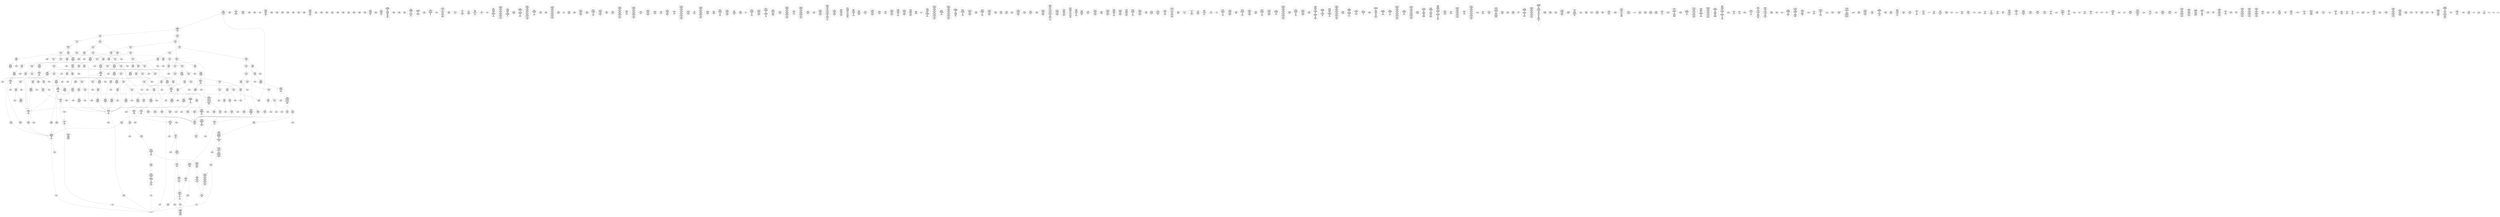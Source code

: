 /* Generated by GvGen v.1.0 (https://www.github.com/stricaud/gvgen) */

digraph G {
compound=true;
   node1 [label="[anywhere]"];
   node2 [label="# 0x0
PUSHX Data
PUSHX Data
MSTORE
PUSHX LogicData
CALLDATASIZE
LT
PUSHX Data
JUMPI
"];
   node3 [label="# 0xd
PUSHX Data
CALLDATALOAD
PUSHX BitData
SHR
PUSHX LogicData
GT
PUSHX Data
JUMPI
"];
   node4 [label="# 0x1e
PUSHX LogicData
GT
PUSHX Data
JUMPI
"];
   node5 [label="# 0x29
PUSHX LogicData
GT
PUSHX Data
JUMPI
"];
   node6 [label="# 0x34
PUSHX LogicData
EQ
PUSHX Data
JUMPI
"];
   node7 [label="# 0x3f
PUSHX LogicData
EQ
PUSHX Data
JUMPI
"];
   node8 [label="# 0x4a
PUSHX LogicData
EQ
PUSHX Data
JUMPI
"];
   node9 [label="# 0x55
PUSHX LogicData
EQ
PUSHX Data
JUMPI
"];
   node10 [label="# 0x60
PUSHX LogicData
EQ
PUSHX Data
JUMPI
"];
   node11 [label="# 0x6b
PUSHX LogicData
EQ
PUSHX Data
JUMPI
"];
   node12 [label="# 0x76
PUSHX Data
REVERT
"];
   node13 [label="# 0x7a
JUMPDEST
PUSHX LogicData
EQ
PUSHX Data
JUMPI
"];
   node14 [label="# 0x86
PUSHX LogicData
EQ
PUSHX Data
JUMPI
"];
   node15 [label="# 0x91
PUSHX LogicData
EQ
PUSHX Data
JUMPI
"];
   node16 [label="# 0x9c
PUSHX LogicData
EQ
PUSHX Data
JUMPI
"];
   node17 [label="# 0xa7
PUSHX LogicData
EQ
PUSHX Data
JUMPI
"];
   node18 [label="# 0xb2
PUSHX LogicData
EQ
PUSHX Data
JUMPI
"];
   node19 [label="# 0xbd
PUSHX Data
REVERT
"];
   node20 [label="# 0xc1
JUMPDEST
PUSHX LogicData
GT
PUSHX Data
JUMPI
"];
   node21 [label="# 0xcd
PUSHX LogicData
EQ
PUSHX Data
JUMPI
"];
   node22 [label="# 0xd8
PUSHX LogicData
EQ
PUSHX Data
JUMPI
"];
   node23 [label="# 0xe3
PUSHX LogicData
EQ
PUSHX Data
JUMPI
"];
   node24 [label="# 0xee
PUSHX LogicData
EQ
PUSHX Data
JUMPI
"];
   node25 [label="# 0xf9
PUSHX LogicData
EQ
PUSHX Data
JUMPI
"];
   node26 [label="# 0x104
PUSHX LogicData
EQ
PUSHX Data
JUMPI
"];
   node27 [label="# 0x10f
PUSHX Data
REVERT
"];
   node28 [label="# 0x113
JUMPDEST
PUSHX LogicData
EQ
PUSHX Data
JUMPI
"];
   node29 [label="# 0x11f
PUSHX LogicData
EQ
PUSHX Data
JUMPI
"];
   node30 [label="# 0x12a
PUSHX LogicData
EQ
PUSHX Data
JUMPI
"];
   node31 [label="# 0x135
PUSHX LogicData
EQ
PUSHX Data
JUMPI
"];
   node32 [label="# 0x140
PUSHX LogicData
EQ
PUSHX Data
JUMPI
"];
   node33 [label="# 0x14b
PUSHX LogicData
EQ
PUSHX Data
JUMPI
"];
   node34 [label="# 0x156
PUSHX Data
REVERT
"];
   node35 [label="# 0x15a
JUMPDEST
PUSHX LogicData
GT
PUSHX Data
JUMPI
"];
   node36 [label="# 0x166
PUSHX LogicData
GT
PUSHX Data
JUMPI
"];
   node37 [label="# 0x171
PUSHX LogicData
EQ
PUSHX Data
JUMPI
"];
   node38 [label="# 0x17c
PUSHX LogicData
EQ
PUSHX Data
JUMPI
"];
   node39 [label="# 0x187
PUSHX LogicData
EQ
PUSHX Data
JUMPI
"];
   node40 [label="# 0x192
PUSHX LogicData
EQ
PUSHX Data
JUMPI
"];
   node41 [label="# 0x19d
PUSHX LogicData
EQ
PUSHX Data
JUMPI
"];
   node42 [label="# 0x1a8
PUSHX LogicData
EQ
PUSHX Data
JUMPI
"];
   node43 [label="# 0x1b3
PUSHX Data
REVERT
"];
   node44 [label="# 0x1b7
JUMPDEST
PUSHX LogicData
EQ
PUSHX Data
JUMPI
"];
   node45 [label="# 0x1c3
PUSHX LogicData
EQ
PUSHX Data
JUMPI
"];
   node46 [label="# 0x1ce
PUSHX LogicData
EQ
PUSHX Data
JUMPI
"];
   node47 [label="# 0x1d9
PUSHX LogicData
EQ
PUSHX Data
JUMPI
"];
   node48 [label="# 0x1e4
PUSHX LogicData
EQ
PUSHX Data
JUMPI
"];
   node49 [label="# 0x1ef
PUSHX LogicData
EQ
PUSHX Data
JUMPI
"];
   node50 [label="# 0x1fa
PUSHX Data
REVERT
"];
   node51 [label="# 0x1fe
JUMPDEST
PUSHX LogicData
GT
PUSHX Data
JUMPI
"];
   node52 [label="# 0x20a
PUSHX LogicData
EQ
PUSHX Data
JUMPI
"];
   node53 [label="# 0x215
PUSHX LogicData
EQ
PUSHX Data
JUMPI
"];
   node54 [label="# 0x220
PUSHX LogicData
EQ
PUSHX Data
JUMPI
"];
   node55 [label="# 0x22b
PUSHX LogicData
EQ
PUSHX Data
JUMPI
"];
   node56 [label="# 0x236
PUSHX LogicData
EQ
PUSHX Data
JUMPI
"];
   node57 [label="# 0x241
PUSHX LogicData
EQ
PUSHX Data
JUMPI
"];
   node58 [label="# 0x24c
PUSHX Data
REVERT
"];
   node59 [label="# 0x250
JUMPDEST
PUSHX LogicData
EQ
PUSHX Data
JUMPI
"];
   node60 [label="# 0x25c
PUSHX LogicData
EQ
PUSHX Data
JUMPI
"];
   node61 [label="# 0x267
PUSHX LogicData
EQ
PUSHX Data
JUMPI
"];
   node62 [label="# 0x272
PUSHX LogicData
EQ
PUSHX Data
JUMPI
"];
   node63 [label="# 0x27d
PUSHX LogicData
EQ
PUSHX Data
JUMPI
"];
   node64 [label="# 0x288
JUMPDEST
PUSHX Data
REVERT
"];
   node65 [label="# 0x28d
JUMPDEST
CALLVALUE
ISZERO
PUSHX Data
JUMPI
"];
   node66 [label="# 0x295
PUSHX Data
REVERT
"];
   node67 [label="# 0x299
JUMPDEST
PUSHX Data
PUSHX Data
CALLDATASIZE
PUSHX Data
PUSHX Data
JUMP
"];
   node68 [label="# 0x2a8
JUMPDEST
PUSHX Data
JUMP
"];
   node69 [label="# 0x2ad
JUMPDEST
PUSHX MemData
MLOAD
ISZERO
ISZERO
MSTORE
PUSHX ArithData
ADD
"];
   node70 [label="# 0x2b9
JUMPDEST
PUSHX MemData
MLOAD
SUB
RETURN
"];
   node71 [label="# 0x2c2
JUMPDEST
CALLVALUE
ISZERO
PUSHX Data
JUMPI
"];
   node72 [label="# 0x2ca
PUSHX Data
REVERT
"];
   node73 [label="# 0x2ce
JUMPDEST
PUSHX Data
PUSHX Data
JUMP
"];
   node74 [label="# 0x2d7
JUMPDEST
PUSHX MemData
MLOAD
PUSHX Data
PUSHX Data
JUMP
"];
   node75 [label="# 0x2e4
JUMPDEST
CALLVALUE
ISZERO
PUSHX Data
JUMPI
"];
   node76 [label="# 0x2ec
PUSHX Data
REVERT
"];
   node77 [label="# 0x2f0
JUMPDEST
PUSHX Data
PUSHX Data
CALLDATASIZE
PUSHX Data
PUSHX Data
JUMP
"];
   node78 [label="# 0x2ff
JUMPDEST
PUSHX Data
JUMP
"];
   node79 [label="# 0x304
JUMPDEST
PUSHX MemData
MLOAD
PUSHX ArithData
PUSHX BitData
PUSHX BitData
SHL
SUB
AND
MSTORE
PUSHX ArithData
ADD
PUSHX Data
JUMP
"];
   node80 [label="# 0x31c
JUMPDEST
CALLVALUE
ISZERO
PUSHX Data
JUMPI
"];
   node81 [label="# 0x324
PUSHX Data
REVERT
"];
   node82 [label="# 0x328
JUMPDEST
PUSHX Data
PUSHX Data
CALLDATASIZE
PUSHX Data
PUSHX Data
JUMP
"];
   node83 [label="# 0x337
JUMPDEST
PUSHX Data
JUMP
"];
   node84 [label="# 0x33c
JUMPDEST
STOP
"];
   node85 [label="# 0x33e
JUMPDEST
CALLVALUE
ISZERO
PUSHX Data
JUMPI
"];
   node86 [label="# 0x346
PUSHX Data
REVERT
"];
   node87 [label="# 0x34a
JUMPDEST
PUSHX Data
PUSHX StorData
SLOAD
JUMP
"];
   node88 [label="# 0x354
JUMPDEST
PUSHX MemData
MLOAD
MSTORE
PUSHX ArithData
ADD
PUSHX Data
JUMP
"];
   node89 [label="# 0x362
JUMPDEST
CALLVALUE
ISZERO
PUSHX Data
JUMPI
"];
   node90 [label="# 0x36a
PUSHX Data
REVERT
"];
   node91 [label="# 0x36e
JUMPDEST
PUSHX Data
PUSHX Data
CALLDATASIZE
PUSHX Data
PUSHX Data
JUMP
"];
   node92 [label="# 0x37d
JUMPDEST
PUSHX Data
PUSHX Data
MSTORE
PUSHX Data
MSTORE
PUSHX Data
SHA3
SLOAD
PUSHX BitData
AND
JUMP
"];
   node93 [label="# 0x392
JUMPDEST
CALLVALUE
ISZERO
PUSHX Data
JUMPI
"];
   node94 [label="# 0x39a
PUSHX Data
REVERT
"];
   node95 [label="# 0x39e
JUMPDEST
PUSHX Data
PUSHX Data
CALLDATASIZE
PUSHX Data
PUSHX Data
JUMP
"];
   node96 [label="# 0x3ad
JUMPDEST
PUSHX Data
JUMP
"];
   node97 [label="# 0x3b2
JUMPDEST
CALLVALUE
ISZERO
PUSHX Data
JUMPI
"];
   node98 [label="# 0x3ba
PUSHX Data
REVERT
"];
   node99 [label="# 0x3be
JUMPDEST
PUSHX Data
PUSHX Data
CALLDATASIZE
PUSHX Data
PUSHX Data
JUMP
"];
   node100 [label="# 0x3cd
JUMPDEST
PUSHX Data
JUMP
"];
   node101 [label="# 0x3d2
JUMPDEST
PUSHX Data
PUSHX Data
CALLDATASIZE
PUSHX Data
PUSHX Data
JUMP
"];
   node102 [label="# 0x3e0
JUMPDEST
PUSHX Data
JUMP
"];
   node103 [label="# 0x3e5
JUMPDEST
CALLVALUE
ISZERO
PUSHX Data
JUMPI
"];
   node104 [label="# 0x3ed
PUSHX Data
REVERT
"];
   node105 [label="# 0x3f1
JUMPDEST
PUSHX Data
PUSHX StorData
SLOAD
JUMP
"];
   node106 [label="# 0x3fb
JUMPDEST
CALLVALUE
ISZERO
PUSHX Data
JUMPI
"];
   node107 [label="# 0x403
PUSHX Data
REVERT
"];
   node108 [label="# 0x407
JUMPDEST
PUSHX Data
PUSHX Data
CALLDATASIZE
PUSHX Data
PUSHX Data
JUMP
"];
   node109 [label="# 0x416
JUMPDEST
PUSHX Data
JUMP
"];
   node110 [label="# 0x41b
JUMPDEST
CALLVALUE
ISZERO
PUSHX Data
JUMPI
"];
   node111 [label="# 0x423
PUSHX Data
REVERT
"];
   node112 [label="# 0x427
JUMPDEST
PUSHX Data
PUSHX StorData
SLOAD
JUMP
"];
   node113 [label="# 0x431
JUMPDEST
CALLVALUE
ISZERO
PUSHX Data
JUMPI
"];
   node114 [label="# 0x439
PUSHX Data
REVERT
"];
   node115 [label="# 0x43d
JUMPDEST
PUSHX Data
PUSHX Data
CALLDATASIZE
PUSHX Data
PUSHX Data
JUMP
"];
   node116 [label="# 0x44c
JUMPDEST
PUSHX Data
JUMP
"];
   node117 [label="# 0x451
JUMPDEST
CALLVALUE
ISZERO
PUSHX Data
JUMPI
"];
   node118 [label="# 0x459
PUSHX Data
REVERT
"];
   node119 [label="# 0x45d
JUMPDEST
PUSHX Data
PUSHX StorData
SLOAD
JUMP
"];
   node120 [label="# 0x467
JUMPDEST
CALLVALUE
ISZERO
PUSHX Data
JUMPI
"];
   node121 [label="# 0x46f
PUSHX Data
REVERT
"];
   node122 [label="# 0x473
JUMPDEST
PUSHX Data
PUSHX Data
CALLDATASIZE
PUSHX Data
PUSHX Data
JUMP
"];
   node123 [label="# 0x482
JUMPDEST
PUSHX Data
JUMP
"];
   node124 [label="# 0x487
JUMPDEST
CALLVALUE
ISZERO
PUSHX Data
JUMPI
"];
   node125 [label="# 0x48f
PUSHX Data
REVERT
"];
   node126 [label="# 0x493
JUMPDEST
PUSHX Data
PUSHX StorData
SLOAD
JUMP
"];
   node127 [label="# 0x49d
JUMPDEST
CALLVALUE
ISZERO
PUSHX Data
JUMPI
"];
   node128 [label="# 0x4a5
PUSHX Data
REVERT
"];
   node129 [label="# 0x4a9
JUMPDEST
PUSHX Data
PUSHX Data
JUMP
"];
   node130 [label="# 0x4b2
JUMPDEST
CALLVALUE
ISZERO
PUSHX Data
JUMPI
"];
   node131 [label="# 0x4ba
PUSHX Data
REVERT
"];
   node132 [label="# 0x4be
JUMPDEST
PUSHX Data
PUSHX Data
CALLDATASIZE
PUSHX Data
PUSHX Data
JUMP
"];
   node133 [label="# 0x4cd
JUMPDEST
PUSHX Data
JUMP
"];
   node134 [label="# 0x4d2
JUMPDEST
CALLVALUE
ISZERO
PUSHX Data
JUMPI
"];
   node135 [label="# 0x4da
PUSHX Data
REVERT
"];
   node136 [label="# 0x4de
JUMPDEST
PUSHX Data
PUSHX Data
CALLDATASIZE
PUSHX Data
PUSHX Data
JUMP
"];
   node137 [label="# 0x4ed
JUMPDEST
PUSHX Data
PUSHX Data
MSTORE
PUSHX Data
MSTORE
PUSHX Data
SHA3
SLOAD
PUSHX BitData
AND
JUMP
"];
   node138 [label="# 0x502
JUMPDEST
PUSHX Data
PUSHX Data
CALLDATASIZE
PUSHX Data
PUSHX Data
JUMP
"];
   node139 [label="# 0x510
JUMPDEST
PUSHX Data
JUMP
"];
   node140 [label="# 0x515
JUMPDEST
CALLVALUE
ISZERO
PUSHX Data
JUMPI
"];
   node141 [label="# 0x51d
PUSHX Data
REVERT
"];
   node142 [label="# 0x521
JUMPDEST
PUSHX Data
PUSHX Data
CALLDATASIZE
PUSHX Data
PUSHX Data
JUMP
"];
   node143 [label="# 0x530
JUMPDEST
PUSHX Data
JUMP
"];
   node144 [label="# 0x535
JUMPDEST
CALLVALUE
ISZERO
PUSHX Data
JUMPI
"];
   node145 [label="# 0x53d
PUSHX Data
REVERT
"];
   node146 [label="# 0x541
JUMPDEST
PUSHX StorData
SLOAD
PUSHX Data
PUSHX ArithData
PUSHX BitData
PUSHX BitData
SHL
SUB
AND
JUMP
"];
   node147 [label="# 0x555
JUMPDEST
CALLVALUE
ISZERO
PUSHX Data
JUMPI
"];
   node148 [label="# 0x55d
PUSHX Data
REVERT
"];
   node149 [label="# 0x561
JUMPDEST
PUSHX Data
PUSHX StorData
SLOAD
JUMP
"];
   node150 [label="# 0x56b
JUMPDEST
CALLVALUE
ISZERO
PUSHX Data
JUMPI
"];
   node151 [label="# 0x573
PUSHX Data
REVERT
"];
   node152 [label="# 0x577
JUMPDEST
PUSHX Data
PUSHX StorData
SLOAD
JUMP
"];
   node153 [label="# 0x581
JUMPDEST
CALLVALUE
ISZERO
PUSHX Data
JUMPI
"];
   node154 [label="# 0x589
PUSHX Data
REVERT
"];
   node155 [label="# 0x58d
JUMPDEST
PUSHX Data
PUSHX Data
CALLDATASIZE
PUSHX Data
PUSHX Data
JUMP
"];
   node156 [label="# 0x59c
JUMPDEST
PUSHX Data
JUMP
"];
   node157 [label="# 0x5a1
JUMPDEST
CALLVALUE
ISZERO
PUSHX Data
JUMPI
"];
   node158 [label="# 0x5a9
PUSHX Data
REVERT
"];
   node159 [label="# 0x5ad
JUMPDEST
PUSHX Data
PUSHX Data
JUMP
"];
   node160 [label="# 0x5b6
JUMPDEST
CALLVALUE
ISZERO
PUSHX Data
JUMPI
"];
   node161 [label="# 0x5be
PUSHX Data
REVERT
"];
   node162 [label="# 0x5c2
JUMPDEST
PUSHX Data
PUSHX Data
CALLDATASIZE
PUSHX Data
PUSHX Data
JUMP
"];
   node163 [label="# 0x5d1
JUMPDEST
PUSHX Data
JUMP
"];
   node164 [label="# 0x5d6
JUMPDEST
CALLVALUE
ISZERO
PUSHX Data
JUMPI
"];
   node165 [label="# 0x5de
PUSHX Data
REVERT
"];
   node166 [label="# 0x5e2
JUMPDEST
PUSHX Data
PUSHX Data
CALLDATASIZE
PUSHX Data
PUSHX Data
JUMP
"];
   node167 [label="# 0x5f1
JUMPDEST
PUSHX Data
JUMP
"];
   node168 [label="# 0x5f6
JUMPDEST
CALLVALUE
ISZERO
PUSHX Data
JUMPI
"];
   node169 [label="# 0x5fe
PUSHX Data
REVERT
"];
   node170 [label="# 0x602
JUMPDEST
PUSHX StorData
SLOAD
PUSHX ArithData
PUSHX BitData
PUSHX BitData
SHL
SUB
AND
PUSHX Data
JUMP
"];
   node171 [label="# 0x614
JUMPDEST
CALLVALUE
ISZERO
PUSHX Data
JUMPI
"];
   node172 [label="# 0x61c
PUSHX Data
REVERT
"];
   node173 [label="# 0x620
JUMPDEST
PUSHX Data
PUSHX Data
JUMP
"];
   node174 [label="# 0x629
JUMPDEST
CALLVALUE
ISZERO
PUSHX Data
JUMPI
"];
   node175 [label="# 0x631
PUSHX Data
REVERT
"];
   node176 [label="# 0x635
JUMPDEST
PUSHX Data
PUSHX Data
CALLDATASIZE
PUSHX Data
PUSHX Data
JUMP
"];
   node177 [label="# 0x644
JUMPDEST
PUSHX Data
JUMP
"];
   node178 [label="# 0x649
JUMPDEST
CALLVALUE
ISZERO
PUSHX Data
JUMPI
"];
   node179 [label="# 0x651
PUSHX Data
REVERT
"];
   node180 [label="# 0x655
JUMPDEST
PUSHX Data
PUSHX StorData
SLOAD
JUMP
"];
   node181 [label="# 0x65f
JUMPDEST
CALLVALUE
ISZERO
PUSHX Data
JUMPI
"];
   node182 [label="# 0x667
PUSHX Data
REVERT
"];
   node183 [label="# 0x66b
JUMPDEST
PUSHX Data
PUSHX Data
CALLDATASIZE
PUSHX Data
PUSHX Data
JUMP
"];
   node184 [label="# 0x67a
JUMPDEST
PUSHX Data
JUMP
"];
   node185 [label="# 0x67f
JUMPDEST
PUSHX Data
PUSHX Data
CALLDATASIZE
PUSHX Data
PUSHX Data
JUMP
"];
   node186 [label="# 0x68d
JUMPDEST
PUSHX Data
JUMP
"];
   node187 [label="# 0x692
JUMPDEST
CALLVALUE
ISZERO
PUSHX Data
JUMPI
"];
   node188 [label="# 0x69a
PUSHX Data
REVERT
"];
   node189 [label="# 0x69e
JUMPDEST
PUSHX Data
PUSHX Data
CALLDATASIZE
PUSHX Data
PUSHX Data
JUMP
"];
   node190 [label="# 0x6ad
JUMPDEST
PUSHX Data
JUMP
"];
   node191 [label="# 0x6b2
JUMPDEST
CALLVALUE
ISZERO
PUSHX Data
JUMPI
"];
   node192 [label="# 0x6ba
PUSHX Data
REVERT
"];
   node193 [label="# 0x6be
JUMPDEST
PUSHX Data
PUSHX Data
CALLDATASIZE
PUSHX Data
PUSHX Data
JUMP
"];
   node194 [label="# 0x6cd
JUMPDEST
PUSHX Data
JUMP
"];
   node195 [label="# 0x6d2
JUMPDEST
CALLVALUE
ISZERO
PUSHX Data
JUMPI
"];
   node196 [label="# 0x6da
PUSHX Data
REVERT
"];
   node197 [label="# 0x6de
JUMPDEST
PUSHX Data
PUSHX Data
CALLDATASIZE
PUSHX Data
PUSHX Data
JUMP
"];
   node198 [label="# 0x6ed
JUMPDEST
PUSHX Data
PUSHX Data
MSTORE
PUSHX Data
MSTORE
PUSHX Data
SHA3
SLOAD
JUMP
"];
   node199 [label="# 0x6ff
JUMPDEST
CALLVALUE
ISZERO
PUSHX Data
JUMPI
"];
   node200 [label="# 0x707
PUSHX Data
REVERT
"];
   node201 [label="# 0x70b
JUMPDEST
PUSHX Data
PUSHX StorData
SLOAD
JUMP
"];
   node202 [label="# 0x715
JUMPDEST
CALLVALUE
ISZERO
PUSHX Data
JUMPI
"];
   node203 [label="# 0x71d
PUSHX Data
REVERT
"];
   node204 [label="# 0x721
JUMPDEST
PUSHX Data
PUSHX Data
JUMP
"];
   node205 [label="# 0x72a
JUMPDEST
CALLVALUE
ISZERO
PUSHX Data
JUMPI
"];
   node206 [label="# 0x732
PUSHX Data
REVERT
"];
   node207 [label="# 0x736
JUMPDEST
PUSHX Data
PUSHX Data
CALLDATASIZE
PUSHX Data
PUSHX Data
JUMP
"];
   node208 [label="# 0x745
JUMPDEST
PUSHX Data
JUMP
"];
   node209 [label="# 0x74a
JUMPDEST
CALLVALUE
ISZERO
PUSHX Data
JUMPI
"];
   node210 [label="# 0x752
PUSHX Data
REVERT
"];
   node211 [label="# 0x756
JUMPDEST
PUSHX Data
PUSHX Data
CALLDATASIZE
PUSHX Data
PUSHX Data
JUMP
"];
   node212 [label="# 0x765
JUMPDEST
PUSHX Data
PUSHX Data
MSTORE
PUSHX Data
MSTORE
PUSHX Data
SHA3
SLOAD
JUMP
"];
   node213 [label="# 0x777
JUMPDEST
CALLVALUE
ISZERO
PUSHX Data
JUMPI
"];
   node214 [label="# 0x77f
PUSHX Data
REVERT
"];
   node215 [label="# 0x783
JUMPDEST
PUSHX Data
PUSHX StorData
SLOAD
JUMP
"];
   node216 [label="# 0x78d
JUMPDEST
CALLVALUE
ISZERO
PUSHX Data
JUMPI
"];
   node217 [label="# 0x795
PUSHX Data
REVERT
"];
   node218 [label="# 0x799
JUMPDEST
PUSHX Data
PUSHX Data
CALLDATASIZE
PUSHX Data
PUSHX Data
JUMP
"];
   node219 [label="# 0x7a8
JUMPDEST
PUSHX ArithData
PUSHX BitData
PUSHX BitData
SHL
SUB
AND
PUSHX Data
MSTORE
PUSHX Data
PUSHX Data
MSTORE
PUSHX Data
SHA3
AND
MSTORE
MSTORE
SHA3
SLOAD
PUSHX BitData
AND
JUMP
"];
   node220 [label="# 0x7d6
JUMPDEST
CALLVALUE
ISZERO
PUSHX Data
JUMPI
"];
   node221 [label="# 0x7de
PUSHX Data
REVERT
"];
   node222 [label="# 0x7e2
JUMPDEST
PUSHX Data
PUSHX Data
CALLDATASIZE
PUSHX Data
PUSHX Data
JUMP
"];
   node223 [label="# 0x7f1
JUMPDEST
PUSHX Data
JUMP
"];
   node224 [label="# 0x7f6
JUMPDEST
CALLVALUE
ISZERO
PUSHX Data
JUMPI
"];
   node225 [label="# 0x7fe
PUSHX Data
REVERT
"];
   node226 [label="# 0x802
JUMPDEST
PUSHX Data
PUSHX Data
CALLDATASIZE
PUSHX Data
PUSHX Data
JUMP
"];
   node227 [label="# 0x811
JUMPDEST
PUSHX Data
JUMP
"];
   node228 [label="# 0x816
JUMPDEST
CALLVALUE
ISZERO
PUSHX Data
JUMPI
"];
   node229 [label="# 0x81e
PUSHX Data
REVERT
"];
   node230 [label="# 0x822
JUMPDEST
PUSHX Data
PUSHX Data
CALLDATASIZE
PUSHX Data
PUSHX Data
JUMP
"];
   node231 [label="# 0x831
JUMPDEST
PUSHX Data
JUMP
"];
   node232 [label="# 0x836
JUMPDEST
CALLVALUE
ISZERO
PUSHX Data
JUMPI
"];
   node233 [label="# 0x83e
PUSHX Data
REVERT
"];
   node234 [label="# 0x842
JUMPDEST
PUSHX Data
PUSHX StorData
SLOAD
JUMP
"];
   node235 [label="# 0x84c
JUMPDEST
PUSHX Data
PUSHX ArithData
PUSHX BitData
PUSHX BitData
SHL
SUB
NOT
AND
PUSHX BitData
PUSHX BitData
SHL
EQ
PUSHX Data
JUMPI
"];
   node236 [label="# 0x868
PUSHX ArithData
PUSHX BitData
PUSHX BitData
SHL
SUB
NOT
AND
PUSHX BitData
PUSHX BitData
SHL
EQ
"];
   node237 [label="# 0x87d
JUMPDEST
PUSHX Data
JUMPI
"];
   node238 [label="# 0x883
PUSHX BitData
PUSHX BitData
SHL
PUSHX ArithData
PUSHX BitData
PUSHX BitData
SHL
SUB
NOT
AND
EQ
"];
   node239 [label="# 0x898
JUMPDEST
JUMP
"];
   node240 [label="# 0x89e
JUMPDEST
PUSHX Data
PUSHX StorData
SLOAD
PUSHX Data
PUSHX Data
JUMP
"];
   node241 [label="# 0x8ad
JUMPDEST
PUSHX ArithData
ADD
PUSHX ArithData
DIV
MUL
PUSHX ArithData
ADD
PUSHX MemData
MLOAD
ADD
PUSHX Data
MSTORE
MSTORE
PUSHX ArithData
ADD
SLOAD
PUSHX Data
PUSHX Data
JUMP
"];
   node242 [label="# 0x8d9
JUMPDEST
ISZERO
PUSHX Data
JUMPI
"];
   node243 [label="# 0x8e0
PUSHX LogicData
LT
PUSHX Data
JUMPI
"];
   node244 [label="# 0x8e8
PUSHX ArithData
SLOAD
DIV
MUL
MSTORE
PUSHX ArithData
ADD
PUSHX Data
JUMP
"];
   node245 [label="# 0x8fb
JUMPDEST
ADD
PUSHX Data
MSTORE
PUSHX Data
PUSHX Data
SHA3
"];
   node246 [label="# 0x909
JUMPDEST
SLOAD
MSTORE
PUSHX ArithData
ADD
PUSHX ArithData
ADD
GT
PUSHX Data
JUMPI
"];
   node247 [label="# 0x91d
SUB
PUSHX BitData
AND
ADD
"];
   node248 [label="# 0x926
JUMPDEST
JUMP
"];
   node249 [label="# 0x930
JUMPDEST
PUSHX Data
MSTORE
PUSHX Data
PUSHX Data
MSTORE
PUSHX Data
SHA3
SLOAD
PUSHX ArithData
PUSHX BitData
PUSHX BitData
SHL
SUB
AND
PUSHX Data
JUMPI
"];
   node250 [label="# 0x94d
PUSHX MemData
MLOAD
PUSHX BitData
PUSHX BitData
SHL
MSTORE
PUSHX Data
PUSHX ArithData
ADD
MSTORE
PUSHX Data
PUSHX ArithData
ADD
MSTORE
PUSHX Data
PUSHX ArithData
ADD
MSTORE
PUSHX BitData
PUSHX BitData
SHL
PUSHX ArithData
ADD
MSTORE
PUSHX ArithData
ADD
"];
   node251 [label="# 0x9a5
JUMPDEST
PUSHX MemData
MLOAD
SUB
REVERT
"];
   node252 [label="# 0x9ae
JUMPDEST
PUSHX Data
MSTORE
PUSHX Data
PUSHX Data
MSTORE
PUSHX Data
SHA3
SLOAD
PUSHX ArithData
PUSHX BitData
PUSHX BitData
SHL
SUB
AND
JUMP
"];
   node253 [label="# 0x9ca
JUMPDEST
PUSHX Data
PUSHX Data
PUSHX Data
JUMP
"];
   node254 [label="# 0x9d5
JUMPDEST
PUSHX ArithData
PUSHX BitData
PUSHX BitData
SHL
SUB
AND
PUSHX ArithData
PUSHX BitData
PUSHX BitData
SHL
SUB
AND
EQ
ISZERO
PUSHX Data
JUMPI
"];
   node255 [label="# 0x9f2
PUSHX MemData
MLOAD
PUSHX BitData
PUSHX BitData
SHL
MSTORE
PUSHX Data
PUSHX ArithData
ADD
MSTORE
PUSHX Data
PUSHX ArithData
ADD
MSTORE
PUSHX Data
PUSHX ArithData
ADD
MSTORE
PUSHX BitData
PUSHX BitData
SHL
PUSHX ArithData
ADD
MSTORE
PUSHX ArithData
ADD
PUSHX Data
JUMP
"];
   node256 [label="# 0xa43
JUMPDEST
CALLER
PUSHX ArithData
PUSHX BitData
PUSHX BitData
SHL
SUB
AND
EQ
PUSHX Data
JUMPI
"];
   node257 [label="# 0xa55
PUSHX Data
CALLER
PUSHX Data
JUMP
"];
   node258 [label="# 0xa5f
JUMPDEST
PUSHX Data
JUMPI
"];
   node259 [label="# 0xa64
PUSHX MemData
MLOAD
PUSHX BitData
PUSHX BitData
SHL
MSTORE
PUSHX Data
PUSHX ArithData
ADD
MSTORE
PUSHX Data
PUSHX ArithData
ADD
MSTORE
PUSHX Data
PUSHX ArithData
ADD
MSTORE
PUSHX Data
PUSHX ArithData
ADD
MSTORE
PUSHX ArithData
ADD
PUSHX Data
JUMP
"];
   node260 [label="# 0xad1
JUMPDEST
PUSHX Data
PUSHX Data
JUMP
"];
   node261 [label="# 0xadb
JUMPDEST
JUMP
"];
   node262 [label="# 0xae0
JUMPDEST
PUSHX Data
CALLER
PUSHX Data
JUMP
"];
   node263 [label="# 0xaea
JUMPDEST
PUSHX Data
JUMPI
"];
   node264 [label="# 0xaef
PUSHX MemData
MLOAD
PUSHX BitData
PUSHX BitData
SHL
MSTORE
PUSHX ArithData
ADD
PUSHX Data
PUSHX Data
JUMP
"];
   node265 [label="# 0xb06
JUMPDEST
PUSHX Data
PUSHX Data
JUMP
"];
   node266 [label="# 0xb11
JUMPDEST
PUSHX StorData
SLOAD
PUSHX ArithData
PUSHX BitData
PUSHX BitData
SHL
SUB
AND
CALLER
EQ
PUSHX Data
JUMPI
"];
   node267 [label="# 0xb24
PUSHX MemData
MLOAD
PUSHX BitData
PUSHX BitData
SHL
MSTORE
PUSHX ArithData
ADD
PUSHX Data
PUSHX Data
JUMP
"];
   node268 [label="# 0xb3b
JUMPDEST
PUSHX Data
SSTORE
JUMP
"];
   node269 [label="# 0xb40
JUMPDEST
PUSHX StorData
SLOAD
PUSHX Data
JUMPI
"];
   node270 [label="# 0xb48
PUSHX MemData
MLOAD
PUSHX BitData
PUSHX BitData
SHL
MSTORE
PUSHX Data
PUSHX ArithData
ADD
MSTORE
PUSHX Data
PUSHX ArithData
ADD
MSTORE
PUSHX BitData
PUSHX BitData
SHL
PUSHX ArithData
ADD
MSTORE
PUSHX ArithData
ADD
PUSHX Data
JUMP
"];
   node271 [label="# 0xb89
JUMPDEST
PUSHX StorData
SLOAD
TIMESTAMP
LT
ISZERO
PUSHX Data
JUMPI
"];
   node272 [label="# 0xb94
PUSHX MemData
MLOAD
PUSHX BitData
PUSHX BitData
SHL
MSTORE
PUSHX Data
PUSHX ArithData
ADD
MSTORE
PUSHX Data
PUSHX ArithData
ADD
MSTORE
PUSHX BitData
PUSHX BitData
SHL
PUSHX ArithData
ADD
MSTORE
PUSHX ArithData
ADD
PUSHX Data
JUMP
"];
   node273 [label="# 0xbca
JUMPDEST
PUSHX LogicData
GT
PUSHX Data
JUMPI
"];
   node274 [label="# 0xbd3
PUSHX MemData
MLOAD
PUSHX BitData
PUSHX BitData
SHL
MSTORE
PUSHX ArithData
ADD
PUSHX Data
PUSHX Data
JUMP
"];
   node275 [label="# 0xbea
JUMPDEST
PUSHX StorData
SLOAD
PUSHX Data
PUSHX Data
JUMP
"];
   node276 [label="# 0xbf7
JUMPDEST
CALLVALUE
EQ
PUSHX Data
JUMPI
"];
   node277 [label="# 0xbfe
PUSHX MemData
MLOAD
PUSHX BitData
PUSHX BitData
SHL
MSTORE
PUSHX ArithData
ADD
PUSHX Data
PUSHX Data
JUMP
"];
   node278 [label="# 0xc15
JUMPDEST
PUSHX StorData
SLOAD
GT
ISZERO
PUSHX Data
JUMPI
"];
   node279 [label="# 0xc20
PUSHX MemData
MLOAD
PUSHX BitData
PUSHX BitData
SHL
MSTORE
PUSHX Data
PUSHX ArithData
ADD
MSTORE
PUSHX Data
PUSHX ArithData
ADD
MSTORE
PUSHX Data
PUSHX ArithData
ADD
MSTORE
PUSHX BitData
PUSHX BitData
SHL
PUSHX ArithData
ADD
MSTORE
PUSHX ArithData
ADD
PUSHX Data
JUMP
"];
   node280 [label="# 0xc7b
JUMPDEST
PUSHX StorData
SLOAD
PUSHX StorData
SLOAD
PUSHX Data
PUSHX Data
JUMP
"];
   node281 [label="# 0xc8c
JUMPDEST
GT
ISZERO
PUSHX Data
JUMPI
"];
   node282 [label="# 0xc93
PUSHX MemData
MLOAD
PUSHX BitData
PUSHX BitData
SHL
MSTORE
PUSHX Data
PUSHX ArithData
ADD
MSTORE
PUSHX Data
PUSHX ArithData
ADD
MSTORE
PUSHX BitData
PUSHX BitData
SHL
PUSHX ArithData
ADD
MSTORE
PUSHX ArithData
ADD
PUSHX Data
JUMP
"];
   node283 [label="# 0xcd1
JUMPDEST
PUSHX StorData
PUSHX Data
SLOAD
PUSHX Data
PUSHX Data
JUMP
"];
   node284 [label="# 0xce3
JUMPDEST
SSTORE
PUSHX Data
CALLER
PUSHX Data
JUMP
"];
   node285 [label="# 0xcf3
JUMPDEST
JUMP
"];
   node286 [label="# 0xcf6
JUMPDEST
PUSHX StorData
SLOAD
PUSHX ArithData
PUSHX BitData
PUSHX BitData
SHL
SUB
AND
CALLER
EQ
PUSHX Data
JUMPI
"];
   node287 [label="# 0xd09
PUSHX MemData
MLOAD
PUSHX BitData
PUSHX BitData
SHL
MSTORE
PUSHX ArithData
ADD
PUSHX Data
PUSHX Data
JUMP
"];
   node288 [label="# 0xd20
JUMPDEST
MLOAD
PUSHX Data
PUSHX Data
PUSHX ArithData
ADD
PUSHX Data
JUMP
"];
   node289 [label="# 0xd33
JUMPDEST
JUMP
"];
   node290 [label="# 0xd37
JUMPDEST
PUSHX Data
PUSHX Data
PUSHX Data
JUMP
"];
   node291 [label="# 0xd44
JUMPDEST
JUMP
"];
   node292 [label="# 0xd4c
JUMPDEST
PUSHX StorData
SLOAD
PUSHX ArithData
PUSHX BitData
PUSHX BitData
SHL
SUB
AND
CALLER
EQ
PUSHX Data
JUMPI
"];
   node293 [label="# 0xd5f
PUSHX MemData
MLOAD
PUSHX BitData
PUSHX BitData
SHL
MSTORE
PUSHX ArithData
ADD
PUSHX Data
PUSHX Data
JUMP
"];
   node294 [label="# 0xd76
JUMPDEST
PUSHX StorData
SLOAD
PUSHX ArithData
PUSHX BitData
PUSHX BitData
SHL
SUB
NOT
AND
PUSHX ArithData
PUSHX BitData
PUSHX BitData
SHL
SUB
AND
OR
SSTORE
JUMP
"];
   node295 [label="# 0xd98
JUMPDEST
PUSHX StorData
SLOAD
PUSHX MemData
MLOAD
SELFBALANCE
PUSHX Data
PUSHX ArithData
PUSHX BitData
PUSHX BitData
SHL
SUB
AND
GAS
CALL
RETURNDATASIZE
PUSHX LogicData
EQ
PUSHX Data
JUMPI
"];
   node296 [label="# 0xdc8
PUSHX MemData
MLOAD
PUSHX BitData
NOT
PUSHX ArithData
RETURNDATASIZE
ADD
AND
ADD
PUSHX Data
MSTORE
RETURNDATASIZE
MSTORE
RETURNDATASIZE
PUSHX Data
PUSHX ArithData
ADD
RETURNDATACOPY
PUSHX Data
JUMP
"];
   node297 [label="# 0xde9
JUMPDEST
PUSHX Data
"];
   node298 [label="# 0xdee
JUMPDEST
PUSHX Data
JUMPI
"];
   node299 [label="# 0xdf8
PUSHX MemData
MLOAD
PUSHX BitData
PUSHX BitData
SHL
MSTORE
PUSHX Data
PUSHX ArithData
ADD
MSTORE
PUSHX Data
PUSHX ArithData
ADD
MSTORE
PUSHX BitData
PUSHX BitData
SHL
PUSHX ArithData
ADD
MSTORE
PUSHX ArithData
ADD
PUSHX Data
JUMP
"];
   node300 [label="# 0xe36
JUMPDEST
PUSHX Data
PUSHX MemData
MLOAD
PUSHX ArithData
ADD
PUSHX Data
MSTORE
PUSHX Data
MSTORE
PUSHX Data
JUMP
"];
   node301 [label="# 0xe51
JUMPDEST
PUSHX StorData
SLOAD
PUSHX Data
JUMPI
"];
   node302 [label="# 0xe59
PUSHX MemData
MLOAD
PUSHX BitData
PUSHX BitData
SHL
MSTORE
PUSHX Data
PUSHX ArithData
ADD
MSTORE
PUSHX Data
PUSHX ArithData
ADD
MSTORE
PUSHX BitData
PUSHX BitData
SHL
PUSHX ArithData
ADD
MSTORE
PUSHX ArithData
ADD
PUSHX Data
JUMP
"];
   node303 [label="# 0xe9a
JUMPDEST
PUSHX StorData
SLOAD
TIMESTAMP
LT
ISZERO
PUSHX Data
JUMPI
"];
   node304 [label="# 0xea5
PUSHX MemData
MLOAD
PUSHX BitData
PUSHX BitData
SHL
MSTORE
PUSHX Data
PUSHX ArithData
ADD
MSTORE
PUSHX Data
PUSHX ArithData
ADD
MSTORE
PUSHX BitData
PUSHX BitData
SHL
PUSHX ArithData
ADD
MSTORE
PUSHX ArithData
ADD
PUSHX Data
JUMP
"];
   node305 [label="# 0xedb
JUMPDEST
PUSHX Data
PUSHX StorData
SLOAD
PUSHX Data
JUMP
"];
   node306 [label="# 0xee8
JUMPDEST
PUSHX Data
JUMPI
"];
   node307 [label="# 0xeed
PUSHX MemData
MLOAD
PUSHX BitData
PUSHX BitData
SHL
MSTORE
PUSHX ArithData
ADD
PUSHX Data
PUSHX Data
JUMP
"];
   node308 [label="# 0xf04
JUMPDEST
PUSHX MemData
MLOAD
PUSHX BitData
NOT
CALLER
PUSHX BitData
SHL
AND
PUSHX ArithData
ADD
MSTORE
PUSHX ArithData
ADD
MSTORE
PUSHX ArithData
ADD
PUSHX MemData
MLOAD
PUSHX ArithData
SUB
SUB
MSTORE
PUSHX Data
MSTORE
MLOAD
PUSHX ArithData
ADD
SHA3
EQ
PUSHX Data
JUMPI
"];
   node309 [label="# 0xf47
PUSHX MemData
MLOAD
PUSHX BitData
PUSHX BitData
SHL
MSTORE
PUSHX ArithData
ADD
PUSHX Data
PUSHX Data
JUMP
"];
   node310 [label="# 0xf5e
JUMPDEST
CALLER
PUSHX Data
MSTORE
PUSHX Data
PUSHX Data
MSTORE
PUSHX Data
SHA3
SLOAD
PUSHX BitData
AND
PUSHX Data
JUMPI
"];
   node311 [label="# 0xf76
CALLER
PUSHX Data
MSTORE
PUSHX Data
PUSHX Data
MSTORE
PUSHX Data
SHA3
SLOAD
PUSHX BitData
NOT
AND
PUSHX BitData
OR
SSTORE
PUSHX Data
MSTORE
SHA3
SSTORE
PUSHX Data
JUMP
"];
   node312 [label="# 0xfa1
JUMPDEST
CALLER
PUSHX Data
MSTORE
PUSHX Data
PUSHX Data
MSTORE
PUSHX Data
SHA3
SLOAD
LT
ISZERO
PUSHX Data
JUMPI
"];
   node313 [label="# 0xfb9
CALLER
PUSHX Data
MSTORE
PUSHX Data
PUSHX Data
MSTORE
PUSHX Data
SHA3
SSTORE
"];
   node314 [label="# 0xfcb
JUMPDEST
PUSHX LogicData
GT
PUSHX Data
JUMPI
"];
   node315 [label="# 0xfd4
PUSHX MemData
MLOAD
PUSHX BitData
PUSHX BitData
SHL
MSTORE
PUSHX ArithData
ADD
PUSHX Data
PUSHX Data
JUMP
"];
   node316 [label="# 0xfeb
JUMPDEST
PUSHX StorData
SLOAD
PUSHX Data
PUSHX Data
JUMP
"];
   node317 [label="# 0xff8
JUMPDEST
CALLVALUE
EQ
PUSHX Data
JUMPI
"];
   node318 [label="# 0xfff
PUSHX MemData
MLOAD
PUSHX BitData
PUSHX BitData
SHL
MSTORE
PUSHX ArithData
ADD
PUSHX Data
PUSHX Data
JUMP
"];
   node319 [label="# 0x1016
JUMPDEST
CALLER
PUSHX Data
MSTORE
PUSHX Data
PUSHX Data
MSTORE
PUSHX Data
SHA3
SLOAD
GT
ISZERO
PUSHX Data
JUMPI
"];
   node320 [label="# 0x102e
PUSHX MemData
MLOAD
PUSHX BitData
PUSHX BitData
SHL
MSTORE
PUSHX ArithData
ADD
PUSHX Data
PUSHX Data
JUMP
"];
   node321 [label="# 0x1045
JUMPDEST
CALLER
PUSHX Data
MSTORE
PUSHX Data
PUSHX Data
MSTORE
PUSHX Data
SHA3
SLOAD
PUSHX Data
PUSHX Data
JUMP
"];
   node322 [label="# 0x1064
JUMPDEST
SSTORE
PUSHX Data
CALLER
PUSHX Data
JUMP
"];
   node323 [label="# 0x1074
JUMPDEST
JUMP
"];
   node324 [label="# 0x107a
JUMPDEST
PUSHX Data
MSTORE
PUSHX Data
PUSHX Data
MSTORE
PUSHX Data
SHA3
SLOAD
PUSHX ArithData
PUSHX BitData
PUSHX BitData
SHL
SUB
AND
PUSHX Data
JUMPI
"];
   node325 [label="# 0x1098
PUSHX MemData
MLOAD
PUSHX BitData
PUSHX BitData
SHL
MSTORE
PUSHX Data
PUSHX ArithData
ADD
MSTORE
PUSHX Data
PUSHX ArithData
ADD
MSTORE
PUSHX Data
PUSHX ArithData
ADD
MSTORE
PUSHX BitData
PUSHX BitData
SHL
PUSHX ArithData
ADD
MSTORE
PUSHX ArithData
ADD
PUSHX Data
JUMP
"];
   node326 [label="# 0x10f1
JUMPDEST
PUSHX Data
PUSHX ArithData
PUSHX BitData
PUSHX BitData
SHL
SUB
AND
PUSHX Data
JUMPI
"];
   node327 [label="# 0x1102
PUSHX MemData
MLOAD
PUSHX BitData
PUSHX BitData
SHL
MSTORE
PUSHX Data
PUSHX ArithData
ADD
MSTORE
PUSHX Data
PUSHX ArithData
ADD
MSTORE
PUSHX Data
PUSHX ArithData
ADD
MSTORE
PUSHX BitData
PUSHX BitData
SHL
PUSHX ArithData
ADD
MSTORE
PUSHX ArithData
ADD
PUSHX Data
JUMP
"];
   node328 [label="# 0x115c
JUMPDEST
PUSHX ArithData
PUSHX BitData
PUSHX BitData
SHL
SUB
AND
PUSHX Data
MSTORE
PUSHX Data
PUSHX Data
MSTORE
PUSHX Data
SHA3
SLOAD
JUMP
"];
   node329 [label="# 0x1178
JUMPDEST
PUSHX StorData
SLOAD
PUSHX ArithData
PUSHX BitData
PUSHX BitData
SHL
SUB
AND
CALLER
EQ
PUSHX Data
JUMPI
"];
   node330 [label="# 0x118b
PUSHX MemData
MLOAD
PUSHX BitData
PUSHX BitData
SHL
MSTORE
PUSHX ArithData
ADD
PUSHX Data
PUSHX Data
JUMP
"];
   node331 [label="# 0x11a2
JUMPDEST
PUSHX Data
PUSHX Data
PUSHX Data
JUMP
"];
   node332 [label="# 0x11ac
JUMPDEST
JUMP
"];
   node333 [label="# 0x11ae
JUMPDEST
PUSHX StorData
SLOAD
PUSHX ArithData
PUSHX BitData
PUSHX BitData
SHL
SUB
AND
CALLER
EQ
PUSHX Data
JUMPI
"];
   node334 [label="# 0x11c1
PUSHX MemData
MLOAD
PUSHX BitData
PUSHX BitData
SHL
MSTORE
PUSHX ArithData
ADD
PUSHX Data
PUSHX Data
JUMP
"];
   node335 [label="# 0x11d8
JUMPDEST
PUSHX Data
SSTORE
JUMP
"];
   node336 [label="# 0x11dd
JUMPDEST
PUSHX StorData
SLOAD
PUSHX ArithData
PUSHX BitData
PUSHX BitData
SHL
SUB
AND
CALLER
EQ
PUSHX Data
JUMPI
"];
   node337 [label="# 0x11f0
PUSHX MemData
MLOAD
PUSHX BitData
PUSHX BitData
SHL
MSTORE
PUSHX ArithData
ADD
PUSHX Data
PUSHX Data
JUMP
"];
   node338 [label="# 0x1207
JUMPDEST
PUSHX Data
SSTORE
JUMP
"];
   node339 [label="# 0x120c
JUMPDEST
PUSHX Data
PUSHX StorData
SLOAD
PUSHX Data
PUSHX Data
JUMP
"];
   node340 [label="# 0x121b
JUMPDEST
PUSHX Data
CALLER
PUSHX Data
JUMP
"];
   node341 [label="# 0x1226
JUMPDEST
PUSHX Data
CALLER
PUSHX Data
JUMP
"];
   node342 [label="# 0x1230
JUMPDEST
PUSHX Data
JUMPI
"];
   node343 [label="# 0x1235
PUSHX MemData
MLOAD
PUSHX BitData
PUSHX BitData
SHL
MSTORE
PUSHX ArithData
ADD
PUSHX Data
PUSHX Data
JUMP
"];
   node344 [label="# 0x124c
JUMPDEST
PUSHX Data
PUSHX Data
JUMP
"];
   node345 [label="# 0x1258
JUMPDEST
PUSHX Data
PUSHX StorData
SLOAD
PUSHX Data
JUMP
"];
   node346 [label="# 0x1265
JUMPDEST
PUSHX Data
JUMPI
"];
   node347 [label="# 0x126a
PUSHX MemData
MLOAD
PUSHX BitData
PUSHX BitData
SHL
MSTORE
PUSHX ArithData
ADD
PUSHX Data
PUSHX Data
JUMP
"];
   node348 [label="# 0x1281
JUMPDEST
PUSHX MemData
MLOAD
PUSHX BitData
NOT
CALLER
PUSHX BitData
SHL
AND
PUSHX ArithData
ADD
MSTORE
PUSHX ArithData
ADD
MSTORE
PUSHX ArithData
ADD
PUSHX MemData
MLOAD
PUSHX ArithData
SUB
SUB
MSTORE
PUSHX Data
MSTORE
MLOAD
PUSHX ArithData
ADD
SHA3
EQ
PUSHX Data
JUMPI
"];
   node349 [label="# 0x12c4
PUSHX MemData
MLOAD
PUSHX BitData
PUSHX BitData
SHL
MSTORE
PUSHX ArithData
ADD
PUSHX Data
PUSHX Data
JUMP
"];
   node350 [label="# 0x12db
JUMPDEST
CALLER
PUSHX Data
MSTORE
PUSHX Data
PUSHX Data
MSTORE
PUSHX Data
SHA3
SLOAD
PUSHX BitData
AND
PUSHX Data
JUMPI
"];
   node351 [label="# 0x12f3
CALLER
PUSHX Data
MSTORE
PUSHX Data
PUSHX Data
MSTORE
PUSHX Data
SHA3
SLOAD
PUSHX BitData
NOT
AND
PUSHX BitData
OR
SSTORE
PUSHX Data
MSTORE
SHA3
SSTORE
PUSHX Data
JUMP
"];
   node352 [label="# 0x131e
JUMPDEST
CALLER
PUSHX Data
MSTORE
PUSHX Data
PUSHX Data
MSTORE
PUSHX Data
SHA3
SLOAD
LT
ISZERO
PUSHX Data
JUMPI
"];
   node353 [label="# 0x1336
CALLER
PUSHX Data
MSTORE
PUSHX Data
PUSHX Data
MSTORE
PUSHX Data
SHA3
SSTORE
"];
   node354 [label="# 0x1348
JUMPDEST
PUSHX LogicData
GT
PUSHX Data
JUMPI
"];
   node355 [label="# 0x1351
PUSHX MemData
MLOAD
PUSHX BitData
PUSHX BitData
SHL
MSTORE
PUSHX ArithData
ADD
PUSHX Data
PUSHX Data
JUMP
"];
   node356 [label="# 0x1368
JUMPDEST
CALLVALUE
ISZERO
PUSHX Data
JUMPI
"];
   node357 [label="# 0x136f
PUSHX MemData
MLOAD
PUSHX BitData
PUSHX BitData
SHL
MSTORE
PUSHX ArithData
ADD
PUSHX Data
PUSHX Data
JUMP
"];
   node358 [label="# 0x1386
JUMPDEST
CALLER
PUSHX Data
MSTORE
PUSHX Data
PUSHX Data
MSTORE
PUSHX Data
SHA3
SLOAD
GT
ISZERO
PUSHX Data
JUMPI
"];
   node359 [label="# 0x139e
PUSHX MemData
MLOAD
PUSHX BitData
PUSHX BitData
SHL
MSTORE
PUSHX ArithData
ADD
PUSHX Data
PUSHX Data
JUMP
"];
   node360 [label="# 0x13b5
JUMPDEST
CALLER
PUSHX Data
MSTORE
PUSHX Data
PUSHX Data
MSTORE
PUSHX Data
SHA3
SLOAD
PUSHX Data
PUSHX Data
JUMP
"];
   node361 [label="# 0x13d4
JUMPDEST
PUSHX StorData
SLOAD
PUSHX ArithData
PUSHX BitData
PUSHX BitData
SHL
SUB
AND
CALLER
EQ
PUSHX Data
JUMPI
"];
   node362 [label="# 0x13e7
PUSHX MemData
MLOAD
PUSHX BitData
PUSHX BitData
SHL
MSTORE
PUSHX ArithData
ADD
PUSHX Data
PUSHX Data
JUMP
"];
   node363 [label="# 0x13fe
JUMPDEST
PUSHX Data
SSTORE
JUMP
"];
   node364 [label="# 0x1403
JUMPDEST
PUSHX Data
PUSHX Data
PUSHX Data
PUSHX Data
JUMP
"];
   node365 [label="# 0x1410
JUMPDEST
PUSHX MemData
MLOAD
PUSHX ArithData
ADD
PUSHX Data
PUSHX Data
JUMP
"];
   node366 [label="# 0x1421
JUMPDEST
PUSHX MemData
MLOAD
PUSHX ArithData
SUB
SUB
MSTORE
PUSHX Data
MSTORE
JUMP
"];
   node367 [label="# 0x1437
JUMPDEST
PUSHX StorData
SLOAD
PUSHX Data
PUSHX Data
JUMP
"];
   node368 [label="# 0x1444
JUMPDEST
PUSHX ArithData
ADD
PUSHX ArithData
DIV
MUL
PUSHX ArithData
ADD
PUSHX MemData
MLOAD
ADD
PUSHX Data
MSTORE
MSTORE
PUSHX ArithData
ADD
SLOAD
PUSHX Data
PUSHX Data
JUMP
"];
   node369 [label="# 0x1470
JUMPDEST
ISZERO
PUSHX Data
JUMPI
"];
   node370 [label="# 0x1477
PUSHX LogicData
LT
PUSHX Data
JUMPI
"];
   node371 [label="# 0x147f
PUSHX ArithData
SLOAD
DIV
MUL
MSTORE
PUSHX ArithData
ADD
PUSHX Data
JUMP
"];
   node372 [label="# 0x1492
JUMPDEST
ADD
PUSHX Data
MSTORE
PUSHX Data
PUSHX Data
SHA3
"];
   node373 [label="# 0x14a0
JUMPDEST
SLOAD
MSTORE
PUSHX ArithData
ADD
PUSHX ArithData
ADD
GT
PUSHX Data
JUMPI
"];
   node374 [label="# 0x14b4
SUB
PUSHX BitData
AND
ADD
"];
   node375 [label="# 0x14bd
JUMPDEST
JUMP
"];
   node376 [label="# 0x14c5
JUMPDEST
PUSHX StorData
SLOAD
PUSHX ArithData
PUSHX BitData
PUSHX BitData
SHL
SUB
AND
CALLER
EQ
PUSHX Data
JUMPI
"];
   node377 [label="# 0x14d8
PUSHX MemData
MLOAD
PUSHX BitData
PUSHX BitData
SHL
MSTORE
PUSHX ArithData
ADD
PUSHX Data
PUSHX Data
JUMP
"];
   node378 [label="# 0x14ef
JUMPDEST
PUSHX Data
SSTORE
JUMP
"];
   node379 [label="# 0x14f4
JUMPDEST
PUSHX StorData
SLOAD
PUSHX ArithData
PUSHX BitData
PUSHX BitData
SHL
SUB
AND
CALLER
EQ
PUSHX Data
JUMPI
"];
   node380 [label="# 0x1507
PUSHX MemData
MLOAD
PUSHX BitData
PUSHX BitData
SHL
MSTORE
PUSHX ArithData
ADD
PUSHX Data
PUSHX Data
JUMP
"];
   node381 [label="# 0x151e
JUMPDEST
PUSHX Data
CALLER
PUSHX Data
JUMP
"];
   node382 [label="# 0x1528
JUMPDEST
PUSHX StorData
SLOAD
PUSHX ArithData
PUSHX BitData
PUSHX BitData
SHL
SUB
AND
CALLER
EQ
PUSHX Data
JUMPI
"];
   node383 [label="# 0x153b
PUSHX MemData
MLOAD
PUSHX BitData
PUSHX BitData
SHL
MSTORE
PUSHX ArithData
ADD
PUSHX Data
PUSHX Data
JUMP
"];
   node384 [label="# 0x1552
JUMPDEST
PUSHX ArithData
PUSHX BitData
PUSHX BitData
SHL
SUB
AND
PUSHX Data
JUMPI
"];
   node385 [label="# 0x1561
PUSHX MemData
MLOAD
PUSHX BitData
PUSHX BitData
SHL
MSTORE
PUSHX Data
PUSHX ArithData
ADD
MSTORE
PUSHX Data
PUSHX ArithData
ADD
MSTORE
PUSHX Data
PUSHX ArithData
ADD
MSTORE
PUSHX BitData
PUSHX BitData
SHL
PUSHX ArithData
ADD
MSTORE
PUSHX ArithData
ADD
PUSHX Data
JUMP
"];
   node386 [label="# 0x15b7
JUMPDEST
PUSHX Data
PUSHX Data
JUMP
"];
   node387 [label="# 0x15c0
JUMPDEST
PUSHX StorData
SLOAD
PUSHX ArithData
PUSHX BitData
PUSHX BitData
SHL
SUB
AND
CALLER
EQ
PUSHX Data
JUMPI
"];
   node388 [label="# 0x15d3
PUSHX MemData
MLOAD
PUSHX BitData
PUSHX BitData
SHL
MSTORE
PUSHX ArithData
ADD
PUSHX Data
PUSHX Data
JUMP
"];
   node389 [label="# 0x15ea
JUMPDEST
PUSHX Data
SSTORE
JUMP
"];
   node390 [label="# 0x15ef
JUMPDEST
PUSHX Data
MSTORE
PUSHX Data
PUSHX Data
MSTORE
PUSHX Data
SHA3
SLOAD
PUSHX ArithData
PUSHX BitData
PUSHX BitData
SHL
SUB
NOT
AND
PUSHX ArithData
PUSHX BitData
PUSHX BitData
SHL
SUB
AND
OR
SSTORE
PUSHX Data
PUSHX Data
JUMP
"];
   node391 [label="# 0x1624
JUMPDEST
PUSHX ArithData
PUSHX BitData
PUSHX BitData
SHL
SUB
AND
PUSHX Data
PUSHX MemData
MLOAD
PUSHX MemData
MLOAD
SUB
LOGX
JUMP
"];
   node392 [label="# 0x165d
JUMPDEST
PUSHX Data
MSTORE
PUSHX Data
PUSHX Data
MSTORE
PUSHX Data
SHA3
SLOAD
PUSHX ArithData
PUSHX BitData
PUSHX BitData
SHL
SUB
AND
PUSHX Data
JUMPI
"];
   node393 [label="# 0x167a
PUSHX MemData
MLOAD
PUSHX BitData
PUSHX BitData
SHL
MSTORE
PUSHX Data
PUSHX ArithData
ADD
MSTORE
PUSHX Data
PUSHX ArithData
ADD
MSTORE
PUSHX Data
PUSHX ArithData
ADD
MSTORE
PUSHX BitData
PUSHX BitData
SHL
PUSHX ArithData
ADD
MSTORE
PUSHX ArithData
ADD
PUSHX Data
JUMP
"];
   node394 [label="# 0x16d6
JUMPDEST
PUSHX Data
PUSHX Data
PUSHX Data
JUMP
"];
   node395 [label="# 0x16e1
JUMPDEST
PUSHX ArithData
PUSHX BitData
PUSHX BitData
SHL
SUB
AND
PUSHX ArithData
PUSHX BitData
PUSHX BitData
SHL
SUB
AND
EQ
PUSHX Data
JUMPI
"];
   node396 [label="# 0x16fe
PUSHX ArithData
PUSHX BitData
PUSHX BitData
SHL
SUB
AND
PUSHX Data
PUSHX Data
JUMP
"];
   node397 [label="# 0x1711
JUMPDEST
PUSHX ArithData
PUSHX BitData
PUSHX BitData
SHL
SUB
AND
EQ
"];
   node398 [label="# 0x171c
JUMPDEST
PUSHX Data
JUMPI
"];
   node399 [label="# 0x1722
PUSHX ArithData
PUSHX BitData
PUSHX BitData
SHL
SUB
AND
PUSHX Data
MSTORE
PUSHX Data
PUSHX Data
MSTORE
PUSHX Data
SHA3
AND
MSTORE
MSTORE
SHA3
SLOAD
PUSHX BitData
AND
PUSHX Data
JUMP
"];
   node400 [label="# 0x1750
JUMPDEST
PUSHX ArithData
PUSHX BitData
PUSHX BitData
SHL
SUB
AND
PUSHX Data
PUSHX Data
JUMP
"];
   node401 [label="# 0x1763
JUMPDEST
PUSHX ArithData
PUSHX BitData
PUSHX BitData
SHL
SUB
AND
EQ
PUSHX Data
JUMPI
"];
   node402 [label="# 0x1772
PUSHX MemData
MLOAD
PUSHX BitData
PUSHX BitData
SHL
MSTORE
PUSHX Data
PUSHX ArithData
ADD
MSTORE
PUSHX Data
PUSHX ArithData
ADD
MSTORE
PUSHX Data
PUSHX ArithData
ADD
MSTORE
PUSHX BitData
PUSHX BitData
SHL
PUSHX ArithData
ADD
MSTORE
PUSHX ArithData
ADD
PUSHX Data
JUMP
"];
   node403 [label="# 0x17cb
JUMPDEST
PUSHX ArithData
PUSHX BitData
PUSHX BitData
SHL
SUB
AND
PUSHX Data
JUMPI
"];
   node404 [label="# 0x17da
PUSHX MemData
MLOAD
PUSHX BitData
PUSHX BitData
SHL
MSTORE
PUSHX Data
PUSHX ArithData
ADD
MSTORE
PUSHX ArithData
ADD
MSTORE
PUSHX Data
PUSHX ArithData
ADD
MSTORE
PUSHX BitData
PUSHX BitData
SHL
PUSHX ArithData
ADD
MSTORE
PUSHX ArithData
ADD
PUSHX Data
JUMP
"];
   node405 [label="# 0x182d
JUMPDEST
PUSHX Data
PUSHX Data
PUSHX Data
JUMP
"];
   node406 [label="# 0x1838
JUMPDEST
PUSHX ArithData
PUSHX BitData
PUSHX BitData
SHL
SUB
AND
PUSHX Data
MSTORE
PUSHX Data
PUSHX Data
MSTORE
PUSHX Data
SHA3
SLOAD
PUSHX Data
PUSHX Data
PUSHX Data
JUMP
"];
   node407 [label="# 0x1861
JUMPDEST
SSTORE
PUSHX ArithData
PUSHX BitData
PUSHX BitData
SHL
SUB
AND
PUSHX Data
MSTORE
PUSHX Data
PUSHX Data
MSTORE
PUSHX Data
SHA3
SLOAD
PUSHX Data
PUSHX Data
PUSHX Data
JUMP
"];
   node408 [label="# 0x188f
JUMPDEST
SSTORE
PUSHX Data
MSTORE
PUSHX Data
PUSHX Data
MSTORE
PUSHX MemData
SHA3
SLOAD
PUSHX ArithData
PUSHX BitData
PUSHX BitData
SHL
SUB
NOT
AND
PUSHX ArithData
PUSHX BitData
PUSHX BitData
SHL
SUB
AND
OR
SSTORE
MLOAD
AND
PUSHX Data
LOGX
JUMP
"];
   node409 [label="# 0x18f0
JUMPDEST
PUSHX StorData
SLOAD
PUSHX StorData
SLOAD
PUSHX Data
PUSHX Data
JUMP
"];
   node410 [label="# 0x1901
JUMPDEST
GT
ISZERO
PUSHX Data
JUMPI
"];
   node411 [label="# 0x1908
PUSHX MemData
MLOAD
PUSHX BitData
PUSHX BitData
SHL
MSTORE
PUSHX Data
PUSHX ArithData
ADD
MSTORE
PUSHX Data
PUSHX ArithData
ADD
MSTORE
PUSHX Data
PUSHX ArithData
ADD
MSTORE
PUSHX ArithData
ADD
PUSHX Data
JUMP
"];
   node412 [label="# 0x194f
JUMPDEST
PUSHX StorData
SLOAD
GT
ISZERO
PUSHX Data
JUMPI
"];
   node413 [label="# 0x195a
PUSHX MemData
MLOAD
PUSHX BitData
PUSHX BitData
SHL
MSTORE
PUSHX Data
PUSHX ArithData
ADD
MSTORE
PUSHX Data
PUSHX ArithData
ADD
MSTORE
PUSHX Data
PUSHX ArithData
ADD
MSTORE
PUSHX BitData
PUSHX BitData
SHL
PUSHX ArithData
ADD
MSTORE
PUSHX ArithData
ADD
PUSHX Data
JUMP
"];
   node414 [label="# 0x19b8
JUMPDEST
PUSHX Data
"];
   node415 [label="# 0x19bb
JUMPDEST
LT
ISZERO
PUSHX Data
JUMPI
"];
   node416 [label="# 0x19c4
PUSHX Data
PUSHX StorData
SLOAD
PUSHX Data
JUMP
"];
   node417 [label="# 0x19cf
JUMPDEST
PUSHX StorData
SLOAD
PUSHX MemData
MLOAD
PUSHX ArithData
PUSHX BitData
PUSHX BitData
SHL
SUB
AND
PUSHX Data
PUSHX Data
LOGX
PUSHX Data
PUSHX StorData
PUSHX Data
SLOAD
PUSHX Data
PUSHX Data
JUMP
"];
   node418 [label="# 0x1a19
JUMPDEST
SSTORE
PUSHX Data
PUSHX Data
JUMP
"];
   node419 [label="# 0x1a29
JUMPDEST
PUSHX Data
JUMP
"];
   node420 [label="# 0x1a31
JUMPDEST
PUSHX Data
PUSHX Data
PUSHX Data
JUMP
"];
   node421 [label="# 0x1a3e
JUMPDEST
EQ
JUMP
"];
   node422 [label="# 0x1a47
JUMPDEST
PUSHX StorData
SLOAD
PUSHX ArithData
PUSHX BitData
PUSHX BitData
SHL
SUB
AND
PUSHX ArithData
PUSHX BitData
PUSHX BitData
SHL
SUB
NOT
AND
OR
SSTORE
PUSHX MemData
MLOAD
AND
PUSHX Data
PUSHX Data
LOGX
JUMP
"];
   node423 [label="# 0x1a99
JUMPDEST
PUSHX ArithData
PUSHX BitData
PUSHX BitData
SHL
SUB
AND
PUSHX ArithData
PUSHX BitData
PUSHX BitData
SHL
SUB
AND
EQ
ISZERO
PUSHX Data
JUMPI
"];
   node424 [label="# 0x1ab4
PUSHX MemData
MLOAD
PUSHX BitData
PUSHX BitData
SHL
MSTORE
PUSHX Data
PUSHX ArithData
ADD
MSTORE
PUSHX Data
PUSHX ArithData
ADD
MSTORE
PUSHX Data
PUSHX ArithData
ADD
MSTORE
PUSHX ArithData
ADD
PUSHX Data
JUMP
"];
   node425 [label="# 0x1afb
JUMPDEST
PUSHX ArithData
PUSHX BitData
PUSHX BitData
SHL
SUB
AND
PUSHX Data
MSTORE
PUSHX Data
PUSHX ArithData
MSTORE
PUSHX MemData
SHA3
AND
MSTORE
MSTORE
SHA3
SLOAD
PUSHX BitData
NOT
AND
ISZERO
ISZERO
OR
SSTORE
MLOAD
MSTORE
PUSHX Data
ADD
PUSHX MemData
MLOAD
SUB
LOGX
JUMP
"];
   node426 [label="# 0x1b68
JUMPDEST
PUSHX Data
PUSHX Data
JUMP
"];
   node427 [label="# 0x1b73
JUMPDEST
PUSHX Data
PUSHX Data
JUMP
"];
   node428 [label="# 0x1b7f
JUMPDEST
PUSHX Data
JUMPI
"];
   node429 [label="# 0x1b84
PUSHX MemData
MLOAD
PUSHX BitData
PUSHX BitData
SHL
MSTORE
PUSHX ArithData
ADD
PUSHX Data
PUSHX Data
JUMP
"];
   node430 [label="# 0x1b9b
JUMPDEST
PUSHX Data
PUSHX Data
JUMPI
"];
   node431 [label="# 0x1ba3
PUSHX Data
MLOAD
ADD
MSTORE
PUSHX Data
MSTORE
PUSHX BitData
PUSHX BitData
SHL
PUSHX ArithData
ADD
MSTORE
JUMP
"];
   node432 [label="# 0x1bbf
JUMPDEST
PUSHX Data
"];
   node433 [label="# 0x1bc3
JUMPDEST
ISZERO
PUSHX Data
JUMPI
"];
   node434 [label="# 0x1bca
PUSHX Data
PUSHX Data
JUMP
"];
   node435 [label="# 0x1bd3
JUMPDEST
PUSHX Data
PUSHX Data
PUSHX Data
JUMP
"];
   node436 [label="# 0x1be2
JUMPDEST
PUSHX Data
JUMP
"];
   node437 [label="# 0x1be9
JUMPDEST
PUSHX Data
PUSHX LogicData
GT
ISZERO
PUSHX Data
JUMPI
"];
   node438 [label="# 0x1bfd
PUSHX Data
PUSHX Data
JUMP
"];
   node439 [label="# 0x1c04
JUMPDEST
PUSHX MemData
MLOAD
MSTORE
PUSHX ArithData
ADD
PUSHX BitData
NOT
AND
PUSHX ArithData
ADD
ADD
PUSHX Data
MSTORE
ISZERO
PUSHX Data
JUMPI
"];
   node440 [label="# 0x1c22
PUSHX ArithData
ADD
CALLDATASIZE
CALLDATACOPY
ADD
"];
   node441 [label="# 0x1c2e
JUMPDEST
"];
   node442 [label="# 0x1c32
JUMPDEST
ISZERO
PUSHX Data
JUMPI
"];
   node443 [label="# 0x1c39
PUSHX Data
PUSHX Data
PUSHX Data
JUMP
"];
   node444 [label="# 0x1c43
JUMPDEST
PUSHX Data
PUSHX Data
PUSHX Data
JUMP
"];
   node445 [label="# 0x1c50
JUMPDEST
PUSHX Data
PUSHX Data
PUSHX Data
JUMP
"];
   node446 [label="# 0x1c5b
JUMPDEST
PUSHX BitData
SHL
MLOAD
LT
PUSHX Data
JUMPI
"];
   node447 [label="# 0x1c69
PUSHX Data
PUSHX Data
JUMP
"];
   node448 [label="# 0x1c70
JUMPDEST
PUSHX ArithData
ADD
ADD
PUSHX ArithData
PUSHX BitData
PUSHX BitData
SHL
SUB
NOT
AND
PUSHX BitData
BYTE
MSTORE8
PUSHX Data
PUSHX Data
PUSHX Data
JUMP
"];
   node449 [label="# 0x1c92
JUMPDEST
PUSHX Data
JUMP
"];
   node450 [label="# 0x1c99
JUMPDEST
PUSHX ArithData
PUSHX BitData
PUSHX BitData
SHL
SUB
AND
PUSHX Data
JUMPI
"];
   node451 [label="# 0x1ca8
PUSHX MemData
MLOAD
PUSHX BitData
PUSHX BitData
SHL
MSTORE
PUSHX Data
PUSHX ArithData
ADD
MSTORE
PUSHX ArithData
ADD
MSTORE
PUSHX Data
PUSHX ArithData
ADD
MSTORE
PUSHX ArithData
ADD
PUSHX Data
JUMP
"];
   node452 [label="# 0x1cef
JUMPDEST
PUSHX Data
MSTORE
PUSHX Data
PUSHX Data
MSTORE
PUSHX Data
SHA3
SLOAD
PUSHX ArithData
PUSHX BitData
PUSHX BitData
SHL
SUB
AND
ISZERO
PUSHX Data
JUMPI
"];
   node453 [label="# 0x1d0d
PUSHX MemData
MLOAD
PUSHX BitData
PUSHX BitData
SHL
MSTORE
PUSHX Data
PUSHX ArithData
ADD
MSTORE
PUSHX Data
PUSHX ArithData
ADD
MSTORE
PUSHX Data
PUSHX ArithData
ADD
MSTORE
PUSHX ArithData
ADD
PUSHX Data
JUMP
"];
   node454 [label="# 0x1d54
JUMPDEST
PUSHX ArithData
PUSHX BitData
PUSHX BitData
SHL
SUB
AND
PUSHX Data
MSTORE
PUSHX Data
PUSHX Data
MSTORE
PUSHX Data
SHA3
SLOAD
PUSHX Data
PUSHX Data
PUSHX Data
JUMP
"];
   node455 [label="# 0x1d7d
JUMPDEST
SSTORE
PUSHX Data
MSTORE
PUSHX Data
PUSHX Data
MSTORE
PUSHX MemData
SHA3
SLOAD
PUSHX ArithData
PUSHX BitData
PUSHX BitData
SHL
SUB
NOT
AND
PUSHX ArithData
PUSHX BitData
PUSHX BitData
SHL
SUB
AND
OR
SSTORE
MLOAD
PUSHX Data
LOGX
JUMP
"];
   node456 [label="# 0x1ddb
JUMPDEST
PUSHX Data
"];
   node457 [label="# 0x1de0
JUMPDEST
MLOAD
LT
ISZERO
PUSHX Data
JUMPI
"];
   node458 [label="# 0x1dea
PUSHX Data
MLOAD
LT
PUSHX Data
JUMPI
"];
   node459 [label="# 0x1df6
PUSHX Data
PUSHX Data
JUMP
"];
   node460 [label="# 0x1dfd
JUMPDEST
PUSHX ArithData
MUL
PUSHX ArithData
ADD
ADD
MLOAD
GT
PUSHX Data
JUMPI
"];
   node461 [label="# 0x1e0f
PUSHX Data
MLOAD
PUSHX ArithData
ADD
MSTORE
ADD
MSTORE
PUSHX ArithData
ADD
PUSHX MemData
MLOAD
PUSHX ArithData
SUB
SUB
MSTORE
PUSHX Data
MSTORE
MLOAD
PUSHX ArithData
ADD
SHA3
PUSHX Data
JUMP
"];
   node462 [label="# 0x1e3f
JUMPDEST
PUSHX Data
MLOAD
PUSHX ArithData
ADD
MSTORE
ADD
MSTORE
PUSHX ArithData
ADD
PUSHX MemData
MLOAD
PUSHX ArithData
SUB
SUB
MSTORE
PUSHX Data
MSTORE
MLOAD
PUSHX ArithData
ADD
SHA3
"];
   node463 [label="# 0x1e6c
JUMPDEST
PUSHX Data
PUSHX Data
JUMP
"];
   node464 [label="# 0x1e77
JUMPDEST
PUSHX Data
JUMP
"];
   node465 [label="# 0x1e7f
JUMPDEST
JUMP
"];
   node466 [label="# 0x1e87
JUMPDEST
PUSHX Data
PUSHX ArithData
PUSHX BitData
PUSHX BitData
SHL
SUB
AND
EXTCODESIZE
ISZERO
PUSHX Data
JUMPI
"];
   node467 [label="# 0x1e9a
PUSHX MemData
MLOAD
PUSHX BitData
PUSHX BitData
SHL
MSTORE
PUSHX ArithData
PUSHX BitData
PUSHX BitData
SHL
SUB
AND
PUSHX Data
PUSHX Data
CALLER
PUSHX ArithData
ADD
PUSHX Data
JUMP
"];
   node468 [label="# 0x1ecb
JUMPDEST
PUSHX Data
PUSHX MemData
MLOAD
SUB
PUSHX Data
EXTCODESIZE
ISZERO
ISZERO
PUSHX Data
JUMPI
"];
   node469 [label="# 0x1ee1
PUSHX Data
REVERT
"];
   node470 [label="# 0x1ee5
JUMPDEST
GAS
CALL
ISZERO
PUSHX Data
JUMPI
"];
   node471 [label="# 0x1ef3
PUSHX MemData
MLOAD
PUSHX ArithData
RETURNDATASIZE
ADD
PUSHX BitData
NOT
AND
ADD
MSTORE
PUSHX Data
ADD
PUSHX Data
JUMP
"];
   node472 [label="# 0x1f12
JUMPDEST
PUSHX Data
"];
   node473 [label="# 0x1f15
JUMPDEST
PUSHX Data
JUMPI
"];
   node474 [label="# 0x1f1a
RETURNDATASIZE
ISZERO
PUSHX Data
JUMPI
"];
   node475 [label="# 0x1f22
PUSHX MemData
MLOAD
PUSHX BitData
NOT
PUSHX ArithData
RETURNDATASIZE
ADD
AND
ADD
PUSHX Data
MSTORE
RETURNDATASIZE
MSTORE
RETURNDATASIZE
PUSHX Data
PUSHX ArithData
ADD
RETURNDATACOPY
PUSHX Data
JUMP
"];
   node476 [label="# 0x1f43
JUMPDEST
PUSHX Data
"];
   node477 [label="# 0x1f48
JUMPDEST
MLOAD
PUSHX Data
JUMPI
"];
   node478 [label="# 0x1f50
PUSHX MemData
MLOAD
PUSHX BitData
PUSHX BitData
SHL
MSTORE
PUSHX ArithData
ADD
PUSHX Data
PUSHX Data
JUMP
"];
   node479 [label="# 0x1f67
JUMPDEST
MLOAD
PUSHX ArithData
ADD
REVERT
"];
   node480 [label="# 0x1f6f
JUMPDEST
PUSHX ArithData
PUSHX BitData
PUSHX BitData
SHL
SUB
NOT
AND
PUSHX BitData
PUSHX BitData
SHL
EQ
PUSHX Data
JUMP
"];
   node481 [label="# 0x1f89
JUMPDEST
PUSHX Data
JUMP
"];
   node482 [label="# 0x1f94
JUMPDEST
SLOAD
PUSHX Data
PUSHX Data
JUMP
"];
   node483 [label="# 0x1fa0
JUMPDEST
PUSHX Data
MSTORE
PUSHX Data
PUSHX Data
SHA3
PUSHX ArithData
ADD
PUSHX Data
DIV
ADD
PUSHX Data
JUMPI
"];
   node484 [label="# 0x1fba
PUSHX Data
SSTORE
PUSHX Data
JUMP
"];
   node485 [label="# 0x1fc2
JUMPDEST
PUSHX LogicData
LT
PUSHX Data
JUMPI
"];
   node486 [label="# 0x1fcb
MLOAD
PUSHX BitData
NOT
AND
ADD
OR
SSTORE
PUSHX Data
JUMP
"];
   node487 [label="# 0x1fdb
JUMPDEST
ADD
PUSHX ArithData
ADD
SSTORE
ISZERO
PUSHX Data
JUMPI
"];
   node488 [label="# 0x1fea
ADD
"];
   node489 [label="# 0x1fed
JUMPDEST
GT
ISZERO
PUSHX Data
JUMPI
"];
   node490 [label="# 0x1ff6
MLOAD
SSTORE
PUSHX ArithData
ADD
PUSHX ArithData
ADD
PUSHX Data
JUMP
"];
   node491 [label="# 0x2008
JUMPDEST
PUSHX Data
PUSHX Data
JUMP
"];
   node492 [label="# 0x2014
JUMPDEST
JUMP
"];
   node493 [label="# 0x2018
JUMPDEST
"];
   node494 [label="# 0x2019
JUMPDEST
GT
ISZERO
PUSHX Data
JUMPI
"];
   node495 [label="# 0x2022
PUSHX Data
SSTORE
PUSHX ArithData
ADD
PUSHX Data
JUMP
"];
   node496 [label="# 0x202d
JUMPDEST
PUSHX ArithData
PUSHX BitData
PUSHX BitData
SHL
SUB
NOT
AND
EQ
PUSHX Data
JUMPI
"];
   node497 [label="# 0x203f
PUSHX Data
REVERT
"];
   node498 [label="# 0x2043
JUMPDEST
PUSHX Data
PUSHX LogicData
SUB
SLT
ISZERO
PUSHX Data
JUMPI
"];
   node499 [label="# 0x2051
PUSHX Data
REVERT
"];
   node500 [label="# 0x2055
JUMPDEST
CALLDATALOAD
PUSHX Data
PUSHX Data
JUMP
"];
   node501 [label="# 0x2060
JUMPDEST
JUMP
"];
   node502 [label="# 0x2067
JUMPDEST
PUSHX Data
"];
   node503 [label="# 0x206a
JUMPDEST
LT
ISZERO
PUSHX Data
JUMPI
"];
   node504 [label="# 0x2073
ADD
MLOAD
ADD
MSTORE
PUSHX ArithData
ADD
PUSHX Data
JUMP
"];
   node505 [label="# 0x2082
JUMPDEST
GT
ISZERO
PUSHX Data
JUMPI
"];
   node506 [label="# 0x208b
PUSHX Data
ADD
MSTORE
JUMP
"];
   node507 [label="# 0x2093
JUMPDEST
PUSHX Data
MLOAD
MSTORE
PUSHX Data
PUSHX ArithData
ADD
PUSHX ArithData
ADD
PUSHX Data
JUMP
"];
   node508 [label="# 0x20ab
JUMPDEST
PUSHX ArithData
ADD
PUSHX BitData
NOT
AND
ADD
PUSHX ArithData
ADD
JUMP
"];
   node509 [label="# 0x20bf
JUMPDEST
PUSHX Data
MSTORE
PUSHX Data
PUSHX Data
PUSHX ArithData
ADD
PUSHX Data
JUMP
"];
   node510 [label="# 0x20d2
JUMPDEST
PUSHX Data
PUSHX LogicData
SUB
SLT
ISZERO
PUSHX Data
JUMPI
"];
   node511 [label="# 0x20e0
PUSHX Data
REVERT
"];
   node512 [label="# 0x20e4
JUMPDEST
CALLDATALOAD
JUMP
"];
   node513 [label="# 0x20eb
JUMPDEST
CALLDATALOAD
PUSHX ArithData
PUSHX BitData
PUSHX BitData
SHL
SUB
AND
EQ
PUSHX Data
JUMPI
"];
   node514 [label="# 0x20fe
PUSHX Data
REVERT
"];
   node515 [label="# 0x2102
JUMPDEST
JUMP
"];
   node516 [label="# 0x2107
JUMPDEST
PUSHX Data
PUSHX LogicData
SUB
SLT
ISZERO
PUSHX Data
JUMPI
"];
   node517 [label="# 0x2116
PUSHX Data
REVERT
"];
   node518 [label="# 0x211a
JUMPDEST
PUSHX Data
PUSHX Data
JUMP
"];
   node519 [label="# 0x2123
JUMPDEST
PUSHX ArithData
ADD
CALLDATALOAD
JUMP
"];
   node520 [label="# 0x2131
JUMPDEST
PUSHX Data
PUSHX LogicData
SUB
SLT
ISZERO
PUSHX Data
JUMPI
"];
   node521 [label="# 0x213f
PUSHX Data
REVERT
"];
   node522 [label="# 0x2143
JUMPDEST
PUSHX Data
PUSHX Data
JUMP
"];
   node523 [label="# 0x214c
JUMPDEST
PUSHX Data
PUSHX Data
PUSHX LogicData
SUB
SLT
ISZERO
PUSHX Data
JUMPI
"];
   node524 [label="# 0x215d
PUSHX Data
REVERT
"];
   node525 [label="# 0x2161
JUMPDEST
PUSHX Data
PUSHX Data
JUMP
"];
   node526 [label="# 0x216a
JUMPDEST
PUSHX Data
PUSHX ArithData
ADD
PUSHX Data
JUMP
"];
   node527 [label="# 0x2178
JUMPDEST
PUSHX ArithData
ADD
CALLDATALOAD
JUMP
"];
   node528 [label="# 0x2188
JUMPDEST
PUSHX BitData
PUSHX BitData
SHL
PUSHX Data
MSTORE
PUSHX Data
PUSHX Data
MSTORE
PUSHX Data
PUSHX Data
REVERT
"];
   node529 [label="# 0x219e
JUMPDEST
PUSHX MemData
MLOAD
PUSHX ArithData
ADD
PUSHX BitData
NOT
AND
ADD
PUSHX LogicData
GT
LT
OR
ISZERO
PUSHX Data
JUMPI
"];
   node530 [label="# 0x21c0
PUSHX Data
PUSHX Data
JUMP
"];
   node531 [label="# 0x21c7
JUMPDEST
PUSHX Data
MSTORE
JUMP
"];
   node532 [label="# 0x21cf
JUMPDEST
PUSHX Data
PUSHX LogicData
GT
ISZERO
PUSHX Data
JUMPI
"];
   node533 [label="# 0x21e2
PUSHX Data
PUSHX Data
JUMP
"];
   node534 [label="# 0x21e9
JUMPDEST
PUSHX Data
PUSHX ArithData
ADD
PUSHX BitData
NOT
AND
PUSHX ArithData
ADD
PUSHX Data
JUMP
"];
   node535 [label="# 0x21fc
JUMPDEST
MSTORE
ADD
GT
ISZERO
PUSHX Data
JUMPI
"];
   node536 [label="# 0x220c
PUSHX Data
REVERT
"];
   node537 [label="# 0x2210
JUMPDEST
PUSHX ArithData
ADD
CALLDATACOPY
PUSHX Data
PUSHX ArithData
ADD
ADD
MSTORE
JUMP
"];
   node538 [label="# 0x2227
JUMPDEST
PUSHX Data
PUSHX LogicData
SUB
SLT
ISZERO
PUSHX Data
JUMPI
"];
   node539 [label="# 0x2235
PUSHX Data
REVERT
"];
   node540 [label="# 0x2239
JUMPDEST
CALLDATALOAD
PUSHX LogicData
GT
ISZERO
PUSHX Data
JUMPI
"];
   node541 [label="# 0x224c
PUSHX Data
REVERT
"];
   node542 [label="# 0x2250
JUMPDEST
ADD
PUSHX ArithData
ADD
SGT
PUSHX Data
JUMPI
"];
   node543 [label="# 0x225d
PUSHX Data
REVERT
"];
   node544 [label="# 0x2261
JUMPDEST
PUSHX Data
CALLDATALOAD
PUSHX ArithData
ADD
PUSHX Data
JUMP
"];
   node545 [label="# 0x2270
JUMPDEST
PUSHX Data
PUSHX ArithData
ADD
SLT
PUSHX Data
JUMPI
"];
   node546 [label="# 0x227d
PUSHX Data
REVERT
"];
   node547 [label="# 0x2281
JUMPDEST
CALLDATALOAD
PUSHX Data
PUSHX LogicData
GT
ISZERO
PUSHX Data
JUMPI
"];
   node548 [label="# 0x2296
PUSHX Data
PUSHX Data
JUMP
"];
   node549 [label="# 0x229d
JUMPDEST
PUSHX BitData
SHL
PUSHX Data
ADD
PUSHX Data
JUMP
"];
   node550 [label="# 0x22ac
JUMPDEST
MSTORE
ADD
ADD
ADD
GT
ISZERO
PUSHX Data
JUMPI
"];
   node551 [label="# 0x22c2
PUSHX Data
REVERT
"];
   node552 [label="# 0x22c6
JUMPDEST
ADD
"];
   node553 [label="# 0x22cc
JUMPDEST
LT
ISZERO
PUSHX Data
JUMPI
"];
   node554 [label="# 0x22d5
CALLDATALOAD
MSTORE
ADD
ADD
PUSHX Data
JUMP
"];
   node555 [label="# 0x22e5
JUMPDEST
JUMP
"];
   node556 [label="# 0x22f0
JUMPDEST
PUSHX Data
PUSHX Data
PUSHX LogicData
SUB
SLT
ISZERO
PUSHX Data
JUMPI
"];
   node557 [label="# 0x2301
PUSHX Data
REVERT
"];
   node558 [label="# 0x2305
JUMPDEST
CALLDATALOAD
PUSHX ArithData
ADD
CALLDATALOAD
PUSHX ArithData
ADD
CALLDATALOAD
PUSHX LogicData
GT
ISZERO
PUSHX Data
JUMPI
"];
   node559 [label="# 0x2326
PUSHX Data
REVERT
"];
   node560 [label="# 0x232a
JUMPDEST
PUSHX Data
ADD
PUSHX Data
JUMP
"];
   node561 [label="# 0x2336
JUMPDEST
JUMP
"];
   node562 [label="# 0x2340
JUMPDEST
PUSHX Data
PUSHX Data
PUSHX LogicData
SUB
SLT
ISZERO
PUSHX Data
JUMPI
"];
   node563 [label="# 0x2352
PUSHX Data
REVERT
"];
   node564 [label="# 0x2356
JUMPDEST
CALLDATALOAD
PUSHX ArithData
ADD
CALLDATALOAD
PUSHX ArithData
ADD
CALLDATALOAD
PUSHX ArithData
ADD
CALLDATALOAD
PUSHX LogicData
GT
ISZERO
PUSHX Data
JUMPI
"];
   node565 [label="# 0x237e
PUSHX Data
REVERT
"];
   node566 [label="# 0x2382
JUMPDEST
PUSHX Data
ADD
PUSHX Data
JUMP
"];
   node567 [label="# 0x238e
JUMPDEST
JUMP
"];
   node568 [label="# 0x239a
JUMPDEST
PUSHX Data
PUSHX LogicData
SUB
SLT
ISZERO
PUSHX Data
JUMPI
"];
   node569 [label="# 0x23a9
PUSHX Data
REVERT
"];
   node570 [label="# 0x23ad
JUMPDEST
PUSHX Data
PUSHX Data
JUMP
"];
   node571 [label="# 0x23b6
JUMPDEST
PUSHX ArithData
ADD
CALLDATALOAD
ISZERO
ISZERO
EQ
PUSHX Data
JUMPI
"];
   node572 [label="# 0x23c7
PUSHX Data
REVERT
"];
   node573 [label="# 0x23cb
JUMPDEST
JUMP
"];
   node574 [label="# 0x23d6
JUMPDEST
PUSHX Data
PUSHX Data
PUSHX LogicData
SUB
SLT
ISZERO
PUSHX Data
JUMPI
"];
   node575 [label="# 0x23e8
PUSHX Data
REVERT
"];
   node576 [label="# 0x23ec
JUMPDEST
PUSHX Data
PUSHX Data
JUMP
"];
   node577 [label="# 0x23f5
JUMPDEST
PUSHX Data
PUSHX ArithData
ADD
PUSHX Data
JUMP
"];
   node578 [label="# 0x2403
JUMPDEST
PUSHX ArithData
ADD
CALLDATALOAD
PUSHX ArithData
ADD
CALLDATALOAD
PUSHX LogicData
GT
ISZERO
PUSHX Data
JUMPI
"];
   node579 [label="# 0x2422
PUSHX Data
REVERT
"];
   node580 [label="# 0x2426
JUMPDEST
ADD
PUSHX ArithData
ADD
SGT
PUSHX Data
JUMPI
"];
   node581 [label="# 0x2433
PUSHX Data
REVERT
"];
   node582 [label="# 0x2437
JUMPDEST
PUSHX Data
CALLDATALOAD
PUSHX ArithData
ADD
PUSHX Data
JUMP
"];
   node583 [label="# 0x2446
JUMPDEST
PUSHX Data
PUSHX LogicData
SUB
SLT
ISZERO
PUSHX Data
JUMPI
"];
   node584 [label="# 0x2455
PUSHX Data
REVERT
"];
   node585 [label="# 0x2459
JUMPDEST
PUSHX Data
PUSHX Data
JUMP
"];
   node586 [label="# 0x2462
JUMPDEST
PUSHX Data
PUSHX ArithData
ADD
PUSHX Data
JUMP
"];
   node587 [label="# 0x2470
JUMPDEST
JUMP
"];
   node588 [label="# 0x2479
JUMPDEST
PUSHX BitData
SHR
AND
PUSHX Data
JUMPI
"];
   node589 [label="# 0x2487
PUSHX BitData
AND
"];
   node590 [label="# 0x248d
JUMPDEST
PUSHX LogicData
LT
EQ
ISZERO
PUSHX Data
JUMPI
"];
   node591 [label="# 0x2499
PUSHX BitData
PUSHX BitData
SHL
PUSHX Data
MSTORE
PUSHX Data
PUSHX Data
MSTORE
PUSHX Data
PUSHX Data
REVERT
"];
   node592 [label="# 0x24ae
JUMPDEST
JUMP
"];
   node593 [label="# 0x24b4
JUMPDEST
PUSHX ArithData
MSTORE
PUSHX Data
ADD
MSTORE
PUSHX Data
PUSHX ArithData
ADD
MSTORE
PUSHX BitData
PUSHX BitData
SHL
PUSHX ArithData
ADD
MSTORE
PUSHX ArithData
ADD
JUMP
"];
   node594 [label="# 0x2505
JUMPDEST
PUSHX ArithData
MSTORE
ADD
MSTORE
PUSHX Data
PUSHX ArithData
ADD
MSTORE
PUSHX ArithData
ADD
JUMP
"];
   node595 [label="# 0x253a
JUMPDEST
PUSHX ArithData
MSTORE
PUSHX Data
ADD
MSTORE
PUSHX BitData
PUSHX BitData
SHL
PUSHX ArithData
ADD
MSTORE
PUSHX ArithData
ADD
JUMP
"];
   node596 [label="# 0x2563
JUMPDEST
PUSHX BitData
PUSHX BitData
SHL
PUSHX Data
MSTORE
PUSHX Data
PUSHX Data
MSTORE
PUSHX Data
PUSHX Data
REVERT
"];
   node597 [label="# 0x2579
JUMPDEST
PUSHX Data
PUSHX BitData
NOT
DIV
GT
ISZERO
ISZERO
AND
ISZERO
PUSHX Data
JUMPI
"];
   node598 [label="# 0x258c
PUSHX Data
PUSHX Data
JUMP
"];
   node599 [label="# 0x2593
JUMPDEST
MUL
JUMP
"];
   node600 [label="# 0x2598
JUMPDEST
PUSHX ArithData
MSTORE
PUSHX Data
ADD
MSTORE
PUSHX BitData
PUSHX BitData
SHL
PUSHX ArithData
ADD
MSTORE
PUSHX ArithData
ADD
JUMP
"];
   node601 [label="# 0x25c8
JUMPDEST
PUSHX Data
NOT
GT
ISZERO
PUSHX Data
JUMPI
"];
   node602 [label="# 0x25d4
PUSHX Data
PUSHX Data
JUMP
"];
   node603 [label="# 0x25db
JUMPDEST
ADD
JUMP
"];
   node604 [label="# 0x25e0
JUMPDEST
PUSHX ArithData
MSTORE
PUSHX Data
ADD
MSTORE
PUSHX Data
PUSHX ArithData
ADD
MSTORE
PUSHX BitData
PUSHX BitData
SHL
PUSHX ArithData
ADD
MSTORE
PUSHX ArithData
ADD
JUMP
"];
   node605 [label="# 0x2623
JUMPDEST
PUSHX ArithData
MSTORE
PUSHX Data
ADD
MSTORE
PUSHX Data
PUSHX ArithData
ADD
MSTORE
PUSHX BitData
PUSHX BitData
SHL
PUSHX ArithData
ADD
MSTORE
PUSHX ArithData
ADD
JUMP
"];
   node606 [label="# 0x266c
JUMPDEST
PUSHX ArithData
MSTORE
PUSHX Data
ADD
MSTORE
PUSHX Data
PUSHX ArithData
ADD
MSTORE
PUSHX BitData
PUSHX BitData
SHL
PUSHX ArithData
ADD
MSTORE
PUSHX ArithData
ADD
JUMP
"];
   node607 [label="# 0x26b5
JUMPDEST
PUSHX Data
LT
ISZERO
PUSHX Data
JUMPI
"];
   node608 [label="# 0x26c0
PUSHX Data
PUSHX Data
JUMP
"];
   node609 [label="# 0x26c7
JUMPDEST
SUB
JUMP
"];
   node610 [label="# 0x26cc
JUMPDEST
PUSHX Data
MLOAD
PUSHX Data
PUSHX ArithData
ADD
PUSHX Data
JUMP
"];
   node611 [label="# 0x26de
JUMPDEST
ADD
JUMP
"];
   node612 [label="# 0x26e8
JUMPDEST
PUSHX Data
SLOAD
PUSHX BitData
SHR
AND
PUSHX Data
JUMPI
"];
   node613 [label="# 0x26fe
PUSHX BitData
AND
"];
   node614 [label="# 0x2704
JUMPDEST
PUSHX LogicData
LT
EQ
ISZERO
PUSHX Data
JUMPI
"];
   node615 [label="# 0x2711
PUSHX BitData
PUSHX BitData
SHL
MSTORE
PUSHX Data
PUSHX Data
MSTORE
PUSHX Data
REVERT
"];
   node616 [label="# 0x2724
JUMPDEST
ISZERO
PUSHX Data
JUMPI
"];
   node617 [label="# 0x272c
PUSHX LogicData
EQ
PUSHX Data
JUMPI
"];
   node618 [label="# 0x2734
PUSHX Data
JUMP
"];
   node619 [label="# 0x2738
JUMPDEST
PUSHX BitData
NOT
AND
MSTORE
ADD
PUSHX Data
JUMP
"];
   node620 [label="# 0x2749
JUMPDEST
PUSHX Data
MSTORE
PUSHX Data
SHA3
PUSHX Data
"];
   node621 [label="# 0x2755
JUMPDEST
LT
ISZERO
PUSHX Data
JUMPI
"];
   node622 [label="# 0x275e
SLOAD
ADD
MSTORE
ADD
ADD
PUSHX Data
JUMP
"];
   node623 [label="# 0x276e
JUMPDEST
ADD
"];
   node624 [label="# 0x2776
JUMPDEST
PUSHX Data
PUSHX Data
JUMP
"];
   node625 [label="# 0x2786
JUMPDEST
JUMP
"];
   node626 [label="# 0x278f
JUMPDEST
PUSHX Data
PUSHX BitData
NOT
EQ
ISZERO
PUSHX Data
JUMPI
"];
   node627 [label="# 0x279c
PUSHX Data
PUSHX Data
JUMP
"];
   node628 [label="# 0x27a3
JUMPDEST
PUSHX ArithData
ADD
JUMP
"];
   node629 [label="# 0x27aa
JUMPDEST
PUSHX ArithData
MSTORE
PUSHX Data
ADD
MSTORE
PUSHX Data
PUSHX ArithData
ADD
MSTORE
PUSHX BitData
PUSHX BitData
SHL
PUSHX ArithData
ADD
MSTORE
PUSHX ArithData
ADD
JUMP
"];
   node630 [label="# 0x27fc
JUMPDEST
PUSHX BitData
PUSHX BitData
SHL
PUSHX Data
MSTORE
PUSHX Data
PUSHX Data
MSTORE
PUSHX Data
PUSHX Data
REVERT
"];
   node631 [label="# 0x2812
JUMPDEST
PUSHX Data
PUSHX Data
JUMPI
"];
   node632 [label="# 0x281a
PUSHX Data
PUSHX Data
JUMP
"];
   node633 [label="# 0x2821
JUMPDEST
DIV
JUMP
"];
   node634 [label="# 0x2826
JUMPDEST
PUSHX Data
PUSHX Data
JUMPI
"];
   node635 [label="# 0x282e
PUSHX Data
PUSHX Data
JUMP
"];
   node636 [label="# 0x2835
JUMPDEST
MOD
JUMP
"];
   node637 [label="# 0x283a
JUMPDEST
PUSHX BitData
PUSHX BitData
SHL
PUSHX Data
MSTORE
PUSHX Data
PUSHX Data
MSTORE
PUSHX Data
PUSHX Data
REVERT
"];
   node638 [label="# 0x2850
JUMPDEST
PUSHX ArithData
PUSHX BitData
PUSHX BitData
SHL
SUB
AND
MSTORE
AND
PUSHX ArithData
ADD
MSTORE
PUSHX ArithData
ADD
MSTORE
PUSHX ArithData
PUSHX ArithData
ADD
MSTORE
PUSHX Data
PUSHX Data
ADD
PUSHX Data
JUMP
"];
   node639 [label="# 0x2883
JUMPDEST
JUMP
"];
   node640 [label="# 0x288d
JUMPDEST
PUSHX Data
PUSHX LogicData
SUB
SLT
ISZERO
PUSHX Data
JUMPI
"];
   node641 [label="# 0x289b
PUSHX Data
REVERT
"];
   node642 [label="# 0x289f
JUMPDEST
MLOAD
PUSHX Data
PUSHX Data
JUMP
"];
   node643 [label="# 0x28aa
INVALID
"];
   node644 [label="# 0x28ab
LOGX
PUSHX Data
INVALID
"];
   node645 [label="# 0x28b3
SLT
SHA3
PUSHX Data
PUSHX Data
INVALID
"];
   node646 [label="# 0x28c9
INVALID
"];
   node647 [label="# 0x28cb
INVALID
"];
   node648 [label="# 0x28cc
INVALID
"];
node2->node64;
node2->node3;
node3->node35;
node3->node4;
node4->node20;
node4->node5;
node5->node13;
node5->node6;
node6->node213;
node6->node7;
node7->node216;
node7->node8;
node8->node220;
node8->node9;
node9->node224;
node9->node10;
node10->node228;
node10->node11;
node11->node232;
node11->node12;
node13->node191;
node13->node14;
node14->node195;
node14->node15;
node15->node199;
node15->node16;
node16->node202;
node16->node17;
node17->node205;
node17->node18;
node18->node209;
node18->node19;
node20->node28;
node20->node21;
node21->node171;
node21->node22;
node22->node174;
node22->node23;
node23->node178;
node23->node24;
node24->node181;
node24->node25;
node25->node185;
node25->node26;
node26->node187;
node26->node27;
node28->node150;
node28->node29;
node29->node153;
node29->node30;
node30->node157;
node30->node31;
node31->node160;
node31->node32;
node32->node164;
node32->node33;
node33->node168;
node33->node34;
node35->node51;
node35->node36;
node36->node44;
node36->node37;
node37->node130;
node37->node38;
node38->node134;
node38->node39;
node39->node138;
node39->node40;
node40->node140;
node40->node41;
node41->node144;
node41->node42;
node42->node147;
node42->node43;
node44->node110;
node44->node45;
node45->node113;
node45->node46;
node46->node117;
node46->node47;
node47->node120;
node47->node48;
node48->node124;
node48->node49;
node49->node127;
node49->node50;
node51->node59;
node51->node52;
node52->node89;
node52->node53;
node53->node93;
node53->node54;
node54->node97;
node54->node55;
node55->node101;
node55->node56;
node56->node103;
node56->node57;
node57->node106;
node57->node58;
node59->node65;
node59->node60;
node60->node71;
node60->node61;
node61->node75;
node61->node62;
node62->node80;
node62->node63;
node63->node85;
node63->node64;
node65->node67;
node65->node66;
node67->node498;
node71->node73;
node71->node72;
node73->node240;
node75->node77;
node75->node76;
node77->node510;
node79->node70;
node80->node82;
node80->node81;
node82->node516;
node85->node87;
node85->node86;
node87->node88;
node88->node70;
node89->node91;
node89->node90;
node91->node520;
node93->node95;
node93->node94;
node95->node523;
node97->node99;
node97->node98;
node99->node510;
node101->node510;
node103->node105;
node103->node104;
node105->node88;
node106->node108;
node106->node107;
node108->node538;
node110->node112;
node110->node111;
node112->node88;
node113->node115;
node113->node114;
node115->node556;
node117->node119;
node117->node118;
node119->node88;
node120->node122;
node120->node121;
node122->node520;
node124->node126;
node124->node125;
node126->node88;
node127->node129;
node127->node128;
node129->node295;
node130->node132;
node130->node131;
node132->node523;
node134->node136;
node134->node135;
node136->node520;
node138->node562;
node140->node142;
node140->node141;
node142->node510;
node144->node146;
node144->node145;
node146->node79;
node147->node149;
node147->node148;
node149->node88;
node150->node152;
node150->node151;
node152->node88;
node153->node155;
node153->node154;
node155->node520;
node157->node159;
node157->node158;
node159->node329;
node160->node162;
node160->node161;
node162->node510;
node164->node166;
node164->node165;
node166->node510;
node168->node170;
node168->node169;
node170->node79;
node171->node173;
node171->node172;
node173->node339;
node174->node176;
node174->node175;
node176->node568;
node178->node180;
node178->node179;
node180->node88;
node181->node183;
node181->node182;
node183->node574;
node185->node562;
node187->node189;
node187->node188;
node189->node510;
node191->node193;
node191->node192;
node193->node510;
node195->node197;
node195->node196;
node197->node520;
node199->node201;
node199->node200;
node201->node88;
node202->node204;
node202->node203;
node204->node367;
node205->node207;
node205->node206;
node207->node510;
node209->node211;
node209->node210;
node211->node520;
node213->node215;
node213->node214;
node215->node88;
node216->node218;
node216->node217;
node218->node583;
node220->node222;
node220->node221;
node222->node510;
node224->node226;
node224->node225;
node226->node520;
node228->node230;
node228->node229;
node230->node510;
node232->node234;
node232->node233;
node234->node88;
node240->node588;
node285->node1;
node289->node1;
node295->node297;
node295->node296;
node296->node298;
node297->node298;
node298->node289;
node298->node299;
node299->node251;
node329->node331;
node329->node330;
node330->node594;
node331->node422;
node332->node1;
node339->node588;
node367->node588;
node422->node332;
node496->node285;
node496->node497;
node498->node500;
node498->node499;
node500->node496;
node510->node512;
node510->node511;
node512->node1;
node513->node515;
node513->node514;
node515->node1;
node516->node518;
node516->node517;
node518->node513;
node520->node522;
node520->node521;
node522->node513;
node523->node525;
node523->node524;
node525->node513;
node529->node531;
node529->node530;
node530->node528;
node531->node1;
node532->node534;
node532->node533;
node533->node528;
node534->node529;
node538->node540;
node538->node539;
node540->node542;
node540->node541;
node542->node544;
node542->node543;
node544->node532;
node545->node547;
node545->node546;
node547->node549;
node547->node548;
node548->node528;
node549->node529;
node556->node558;
node556->node557;
node558->node560;
node558->node559;
node560->node545;
node562->node564;
node562->node563;
node564->node566;
node564->node565;
node566->node545;
node568->node570;
node568->node569;
node570->node513;
node574->node576;
node574->node575;
node576->node513;
node583->node585;
node583->node584;
node585->node513;
node588->node590;
node588->node589;
node589->node590;
node590->node592;
node590->node591;
node592->node1;
node594->node251;
}
